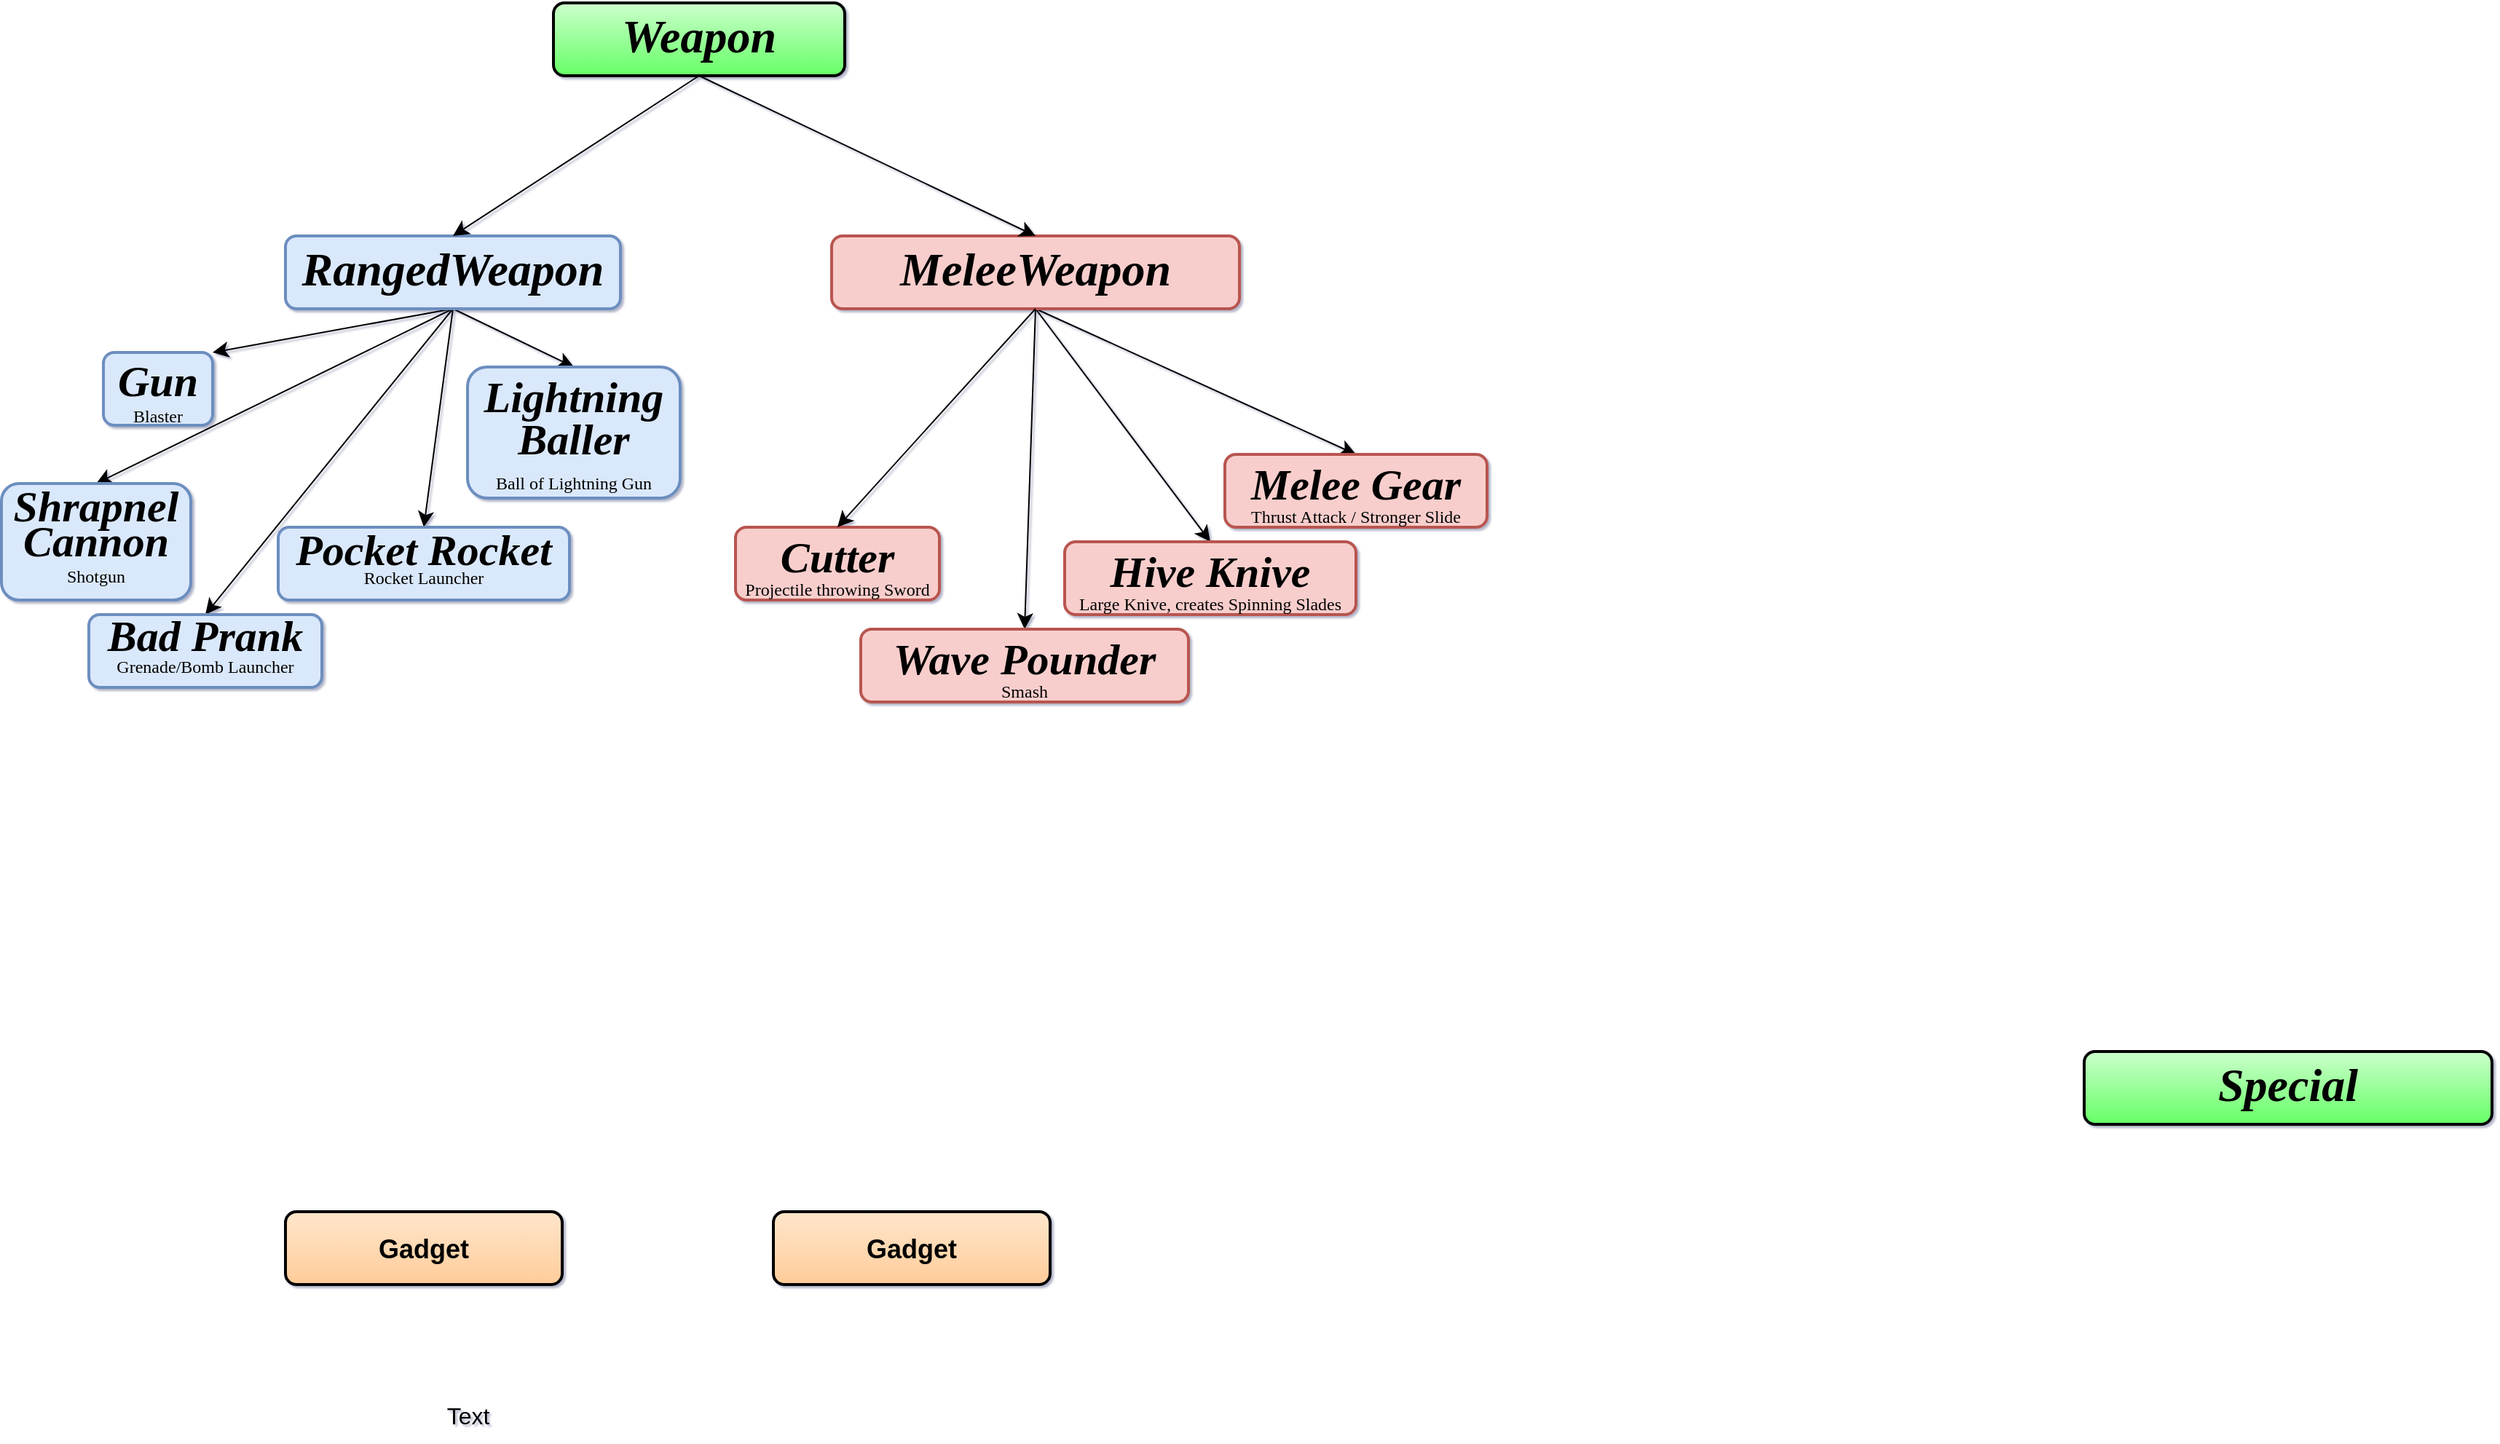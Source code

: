 <mxfile version="20.8.10" type="device" pages="6"><diagram name="Weapon System" id="s5kcOkmOvacQNM0t7v28"><mxGraphModel dx="2245" dy="878" grid="1" gridSize="10" guides="1" tooltips="1" connect="1" arrows="1" fold="1" page="1" pageScale="1" pageWidth="827" pageHeight="1169" background="#ffffff" math="1" shadow="1"><root><mxCell id="0"/><mxCell id="1" parent="0"/><mxCell id="4yTiig6XrEbcETNbcm8--1" value="&lt;h2 style=&quot;line-height: 100%;&quot;&gt;&lt;font face=&quot;Barlow&quot; style=&quot;font-size: 32px;&quot; data-font-src=&quot;https://fonts.googleapis.com/css?family=Barlow&quot;&gt;&lt;i style=&quot;&quot;&gt;Weapon&lt;/i&gt;&lt;/font&gt;&lt;/h2&gt;" style="rounded=1;whiteSpace=wrap;html=1;gradientColor=#66FF66;fillColor=#CCFFCC;strokeWidth=2;perimeterSpacing=0;shadow=0;" parent="1" vertex="1"><mxGeometry x="289" y="10" width="200" height="50" as="geometry"/></mxCell><mxCell id="yQUfNj7Z5gJMr8HS1szH-21" style="edgeStyle=none;curved=1;rounded=0;orthogonalLoop=1;jettySize=auto;html=1;exitX=0.5;exitY=1;exitDx=0;exitDy=0;entryX=0.5;entryY=0;entryDx=0;entryDy=0;fontSize=12;startSize=8;endSize=8;" parent="1" source="4yTiig6XrEbcETNbcm8--6" target="yQUfNj7Z5gJMr8HS1szH-18" edge="1"><mxGeometry relative="1" as="geometry"/></mxCell><mxCell id="yQUfNj7Z5gJMr8HS1szH-22" style="edgeStyle=none;curved=1;rounded=0;orthogonalLoop=1;jettySize=auto;html=1;exitX=0.5;exitY=1;exitDx=0;exitDy=0;entryX=0.5;entryY=0;entryDx=0;entryDy=0;fontSize=12;startSize=8;endSize=8;" parent="1" source="4yTiig6XrEbcETNbcm8--6" target="yQUfNj7Z5gJMr8HS1szH-19" edge="1"><mxGeometry relative="1" as="geometry"/></mxCell><mxCell id="yQUfNj7Z5gJMr8HS1szH-23" style="edgeStyle=none;curved=1;rounded=0;orthogonalLoop=1;jettySize=auto;html=1;exitX=0.5;exitY=1;exitDx=0;exitDy=0;entryX=0.5;entryY=0;entryDx=0;entryDy=0;fontSize=12;startSize=8;endSize=8;" parent="1" source="4yTiig6XrEbcETNbcm8--6" target="yQUfNj7Z5gJMr8HS1szH-17" edge="1"><mxGeometry relative="1" as="geometry"/></mxCell><mxCell id="4yTiig6XrEbcETNbcm8--6" value="&lt;h2 style=&quot;line-height: 100%;&quot;&gt;&lt;font face=&quot;Barlow&quot; style=&quot;font-size: 32px;&quot; data-font-src=&quot;https://fonts.googleapis.com/css?family=Barlow&quot;&gt;&lt;i style=&quot;&quot;&gt;MeleeWeapon&lt;/i&gt;&lt;/font&gt;&lt;/h2&gt;" style="rounded=1;whiteSpace=wrap;html=1;fillColor=#f8cecc;strokeWidth=2;perimeterSpacing=0;shadow=0;strokeColor=#b85450;" parent="1" vertex="1"><mxGeometry x="480" y="170" width="280" height="50" as="geometry"/></mxCell><mxCell id="4yTiig6XrEbcETNbcm8--11" value="&lt;h2 style=&quot;line-height: 100%;&quot;&gt;&lt;font face=&quot;Barlow&quot; style=&quot;font-size: 32px;&quot; data-font-src=&quot;https://fonts.googleapis.com/css?family=Barlow&quot;&gt;&lt;i style=&quot;&quot;&gt;Special&lt;/i&gt;&lt;/font&gt;&lt;/h2&gt;" style="rounded=1;whiteSpace=wrap;html=1;gradientColor=#66FF66;fillColor=#CCFFCC;strokeWidth=2;perimeterSpacing=0;shadow=0;" parent="1" vertex="1"><mxGeometry x="1340" y="730" width="280" height="50" as="geometry"/></mxCell><mxCell id="yQUfNj7Z5gJMr8HS1szH-10" style="edgeStyle=none;curved=1;rounded=0;orthogonalLoop=1;jettySize=auto;html=1;exitX=0.5;exitY=1;exitDx=0;exitDy=0;entryX=1;entryY=0;entryDx=0;entryDy=0;fontSize=12;startSize=8;endSize=8;" parent="1" source="yQUfNj7Z5gJMr8HS1szH-1" target="yQUfNj7Z5gJMr8HS1szH-5" edge="1"><mxGeometry relative="1" as="geometry"/></mxCell><mxCell id="yQUfNj7Z5gJMr8HS1szH-11" style="edgeStyle=none;curved=1;rounded=0;orthogonalLoop=1;jettySize=auto;html=1;exitX=0.5;exitY=1;exitDx=0;exitDy=0;entryX=0.5;entryY=0;entryDx=0;entryDy=0;fontSize=12;startSize=8;endSize=8;" parent="1" source="yQUfNj7Z5gJMr8HS1szH-1" target="yQUfNj7Z5gJMr8HS1szH-6" edge="1"><mxGeometry relative="1" as="geometry"/></mxCell><mxCell id="yQUfNj7Z5gJMr8HS1szH-12" style="edgeStyle=none;curved=1;rounded=0;orthogonalLoop=1;jettySize=auto;html=1;exitX=0.5;exitY=1;exitDx=0;exitDy=0;entryX=0.5;entryY=0;entryDx=0;entryDy=0;fontSize=12;startSize=8;endSize=8;" parent="1" source="yQUfNj7Z5gJMr8HS1szH-1" target="yQUfNj7Z5gJMr8HS1szH-7" edge="1"><mxGeometry relative="1" as="geometry"/></mxCell><mxCell id="yQUfNj7Z5gJMr8HS1szH-13" style="edgeStyle=none;curved=1;rounded=0;orthogonalLoop=1;jettySize=auto;html=1;exitX=0.5;exitY=1;exitDx=0;exitDy=0;entryX=0.5;entryY=0;entryDx=0;entryDy=0;fontSize=12;startSize=8;endSize=8;" parent="1" source="yQUfNj7Z5gJMr8HS1szH-1" target="yQUfNj7Z5gJMr8HS1szH-9" edge="1"><mxGeometry relative="1" as="geometry"/></mxCell><mxCell id="yQUfNj7Z5gJMr8HS1szH-14" style="edgeStyle=none;curved=1;rounded=0;orthogonalLoop=1;jettySize=auto;html=1;exitX=0.5;exitY=1;exitDx=0;exitDy=0;entryX=0.5;entryY=0;entryDx=0;entryDy=0;fontSize=12;startSize=8;endSize=8;" parent="1" source="yQUfNj7Z5gJMr8HS1szH-1" target="yQUfNj7Z5gJMr8HS1szH-8" edge="1"><mxGeometry relative="1" as="geometry"/></mxCell><mxCell id="yQUfNj7Z5gJMr8HS1szH-1" value="&lt;h2 style=&quot;line-height: 100%;&quot;&gt;&lt;font face=&quot;Barlow&quot; style=&quot;font-size: 32px;&quot; data-font-src=&quot;https://fonts.googleapis.com/css?family=Barlow&quot;&gt;&lt;i style=&quot;&quot;&gt;RangedWeapon&lt;/i&gt;&lt;/font&gt;&lt;/h2&gt;" style="rounded=1;whiteSpace=wrap;html=1;fillColor=#dae8fc;strokeWidth=2;perimeterSpacing=0;shadow=0;strokeColor=#6c8ebf;" parent="1" vertex="1"><mxGeometry x="105" y="170" width="230" height="50" as="geometry"/></mxCell><mxCell id="yQUfNj7Z5gJMr8HS1szH-2" value="" style="endArrow=classic;html=1;rounded=0;fontSize=12;startSize=8;endSize=8;curved=1;exitX=0.5;exitY=1;exitDx=0;exitDy=0;entryX=0.5;entryY=0;entryDx=0;entryDy=0;" parent="1" source="4yTiig6XrEbcETNbcm8--1" target="yQUfNj7Z5gJMr8HS1szH-1" edge="1"><mxGeometry width="50" height="50" relative="1" as="geometry"><mxPoint x="149" y="130" as="sourcePoint"/><mxPoint x="199" y="80" as="targetPoint"/></mxGeometry></mxCell><mxCell id="yQUfNj7Z5gJMr8HS1szH-3" value="" style="endArrow=classic;html=1;rounded=0;fontSize=12;startSize=8;endSize=8;curved=1;exitX=0.5;exitY=1;exitDx=0;exitDy=0;entryX=0.5;entryY=0;entryDx=0;entryDy=0;" parent="1" source="4yTiig6XrEbcETNbcm8--1" target="4yTiig6XrEbcETNbcm8--6" edge="1"><mxGeometry width="50" height="50" relative="1" as="geometry"><mxPoint x="349" y="70" as="sourcePoint"/><mxPoint x="184" y="200" as="targetPoint"/></mxGeometry></mxCell><mxCell id="yQUfNj7Z5gJMr8HS1szH-5" value="&lt;h2 style=&quot;line-height: 20%;&quot;&gt;&lt;font size=&quot;1&quot; face=&quot;Barlow&quot;&gt;&lt;i style=&quot;font-size: 30px;&quot;&gt;Gun&lt;/i&gt;&lt;/font&gt;&lt;/h2&gt;&lt;div style=&quot;line-height: 20%;&quot;&gt;&lt;font style=&quot;font-size: 12px;&quot; face=&quot;Barlow&quot;&gt;Blaster&lt;/font&gt;&lt;/div&gt;" style="rounded=1;whiteSpace=wrap;html=1;fillColor=#dae8fc;strokeWidth=2;perimeterSpacing=0;shadow=0;strokeColor=#6c8ebf;" parent="1" vertex="1"><mxGeometry x="-20" y="250" width="75" height="50" as="geometry"/></mxCell><mxCell id="yQUfNj7Z5gJMr8HS1szH-6" value="&lt;p style=&quot;line-height: 140%;&quot;&gt;&lt;font size=&quot;1&quot; face=&quot;Barlow&quot;&gt;&lt;i style=&quot;font-size: 30px;&quot;&gt;&lt;b&gt;Shrapnel Cannon&lt;br&gt;&lt;/b&gt;&lt;/i&gt;&lt;/font&gt;&lt;font style=&quot;font-size: 12px;&quot; face=&quot;Barlow&quot;&gt;Shotgun&lt;/font&gt;&lt;/p&gt;" style="rounded=1;whiteSpace=wrap;html=1;fillColor=#dae8fc;strokeWidth=2;perimeterSpacing=0;shadow=0;align=center;strokeColor=#6c8ebf;" parent="1" vertex="1"><mxGeometry x="-90" y="340" width="130" height="80" as="geometry"/></mxCell><mxCell id="yQUfNj7Z5gJMr8HS1szH-7" value="&lt;p style=&quot;line-height: 20%;&quot;&gt;&lt;font size=&quot;1&quot; face=&quot;Barlow&quot; style=&quot;&quot; data-font-src=&quot;https://fonts.googleapis.com/css?family=Barlow&quot;&gt;&lt;i style=&quot;font-size: 30px;&quot;&gt;&lt;b&gt;Bad Prank&lt;/b&gt;&lt;/i&gt;&lt;/font&gt;&lt;/p&gt;&lt;p style=&quot;line-height: 20%;&quot;&gt;&lt;font data-font-src=&quot;https://fonts.googleapis.com/css?family=Barlow&quot; face=&quot;Barlow&quot;&gt;Grenade/Bomb Launcher&lt;/font&gt;&lt;/p&gt;" style="rounded=1;whiteSpace=wrap;html=1;fillColor=#dae8fc;strokeWidth=2;perimeterSpacing=0;shadow=0;strokeColor=#6c8ebf;" parent="1" vertex="1"><mxGeometry x="-30" y="430" width="160" height="50" as="geometry"/></mxCell><mxCell id="yQUfNj7Z5gJMr8HS1szH-8" value="&lt;p style=&quot;line-height: 182%;&quot;&gt;&lt;font size=&quot;1&quot; face=&quot;Barlow&quot; style=&quot;&quot; data-font-src=&quot;https://fonts.googleapis.com/css?family=Barlow&quot;&gt;&lt;i style=&quot;font-size: 30px;&quot;&gt;&lt;b&gt;Lightning Baller&lt;/b&gt;&lt;/i&gt;&lt;/font&gt;&lt;/p&gt;&lt;p style=&quot;line-height: 0%;&quot;&gt;&lt;font size=&quot;1&quot; face=&quot;Barlow&quot; style=&quot;&quot; data-font-src=&quot;https://fonts.googleapis.com/css?family=Barlow&quot;&gt;&lt;span style=&quot;font-size: 12px;&quot;&gt;Ball of Lightning Gun&lt;/span&gt;&lt;/font&gt;&lt;/p&gt;" style="rounded=1;whiteSpace=wrap;html=1;fillColor=#dae8fc;strokeWidth=2;perimeterSpacing=0;shadow=0;strokeColor=#6c8ebf;" parent="1" vertex="1"><mxGeometry x="230" y="260" width="146" height="90" as="geometry"/></mxCell><mxCell id="yQUfNj7Z5gJMr8HS1szH-9" value="&lt;p style=&quot;line-height: 0%;&quot;&gt;&lt;font size=&quot;1&quot; face=&quot;Barlow&quot; style=&quot;&quot; data-font-src=&quot;https://fonts.googleapis.com/css?family=Barlow&quot;&gt;&lt;i style=&quot;font-size: 30px;&quot;&gt;&lt;b&gt;Pocket Rocket&lt;/b&gt;&lt;/i&gt;&lt;/font&gt;&lt;/p&gt;&lt;p style=&quot;line-height: 0%;&quot;&gt;&lt;font size=&quot;1&quot; face=&quot;Barlow&quot; style=&quot;&quot; data-font-src=&quot;https://fonts.googleapis.com/css?family=Barlow&quot;&gt;&lt;span style=&quot;font-size: 12px;&quot;&gt;Rocket Launcher&lt;/span&gt;&lt;/font&gt;&lt;/p&gt;" style="rounded=1;whiteSpace=wrap;html=1;fillColor=#dae8fc;strokeWidth=2;perimeterSpacing=0;shadow=0;strokeColor=#6c8ebf;" parent="1" vertex="1"><mxGeometry x="100" y="370" width="200" height="50" as="geometry"/></mxCell><mxCell id="yQUfNj7Z5gJMr8HS1szH-15" value="&lt;h2 style=&quot;line-height: 20%;&quot;&gt;&lt;font face=&quot;Barlow&quot;&gt;&lt;span style=&quot;font-size: 30px;&quot;&gt;&lt;i&gt;Cutter&lt;/i&gt;&lt;/span&gt;&lt;/font&gt;&lt;/h2&gt;&lt;div style=&quot;line-height: 20%;&quot;&gt;&lt;font style=&quot;font-size: 12px;&quot; face=&quot;Barlow&quot;&gt;Projectile throwing Sword&lt;/font&gt;&lt;/div&gt;" style="rounded=1;whiteSpace=wrap;html=1;fillColor=#f8cecc;strokeWidth=2;perimeterSpacing=0;shadow=0;strokeColor=#b85450;" parent="1" vertex="1"><mxGeometry x="414" y="370" width="140" height="50" as="geometry"/></mxCell><mxCell id="yQUfNj7Z5gJMr8HS1szH-17" value="&lt;h2 style=&quot;line-height: 20%;&quot;&gt;&lt;font face=&quot;Barlow&quot;&gt;&lt;span style=&quot;font-size: 30px;&quot;&gt;&lt;i&gt;Melee Gear&lt;/i&gt;&lt;/span&gt;&lt;/font&gt;&lt;/h2&gt;&lt;div style=&quot;line-height: 20%;&quot;&gt;&lt;font style=&quot;font-size: 12px;&quot; face=&quot;Barlow&quot;&gt;Thrust Attack / Stronger Slide&lt;/font&gt;&lt;/div&gt;" style="rounded=1;whiteSpace=wrap;html=1;fillColor=#f8cecc;strokeWidth=2;perimeterSpacing=0;shadow=0;strokeColor=#b85450;" parent="1" vertex="1"><mxGeometry x="750" y="320" width="180" height="50" as="geometry"/></mxCell><mxCell id="yQUfNj7Z5gJMr8HS1szH-18" value="&lt;h2 style=&quot;line-height: 20%;&quot;&gt;&lt;font face=&quot;Barlow&quot;&gt;&lt;span style=&quot;font-size: 30px;&quot;&gt;&lt;i&gt;Wave Pounder&lt;/i&gt;&lt;/span&gt;&lt;/font&gt;&lt;/h2&gt;&lt;div style=&quot;line-height: 20%;&quot;&gt;&lt;font style=&quot;font-size: 12px;&quot; face=&quot;Barlow&quot;&gt;Smash&lt;/font&gt;&lt;/div&gt;" style="rounded=1;whiteSpace=wrap;html=1;fillColor=#f8cecc;strokeWidth=2;perimeterSpacing=0;shadow=0;strokeColor=#b85450;" parent="1" vertex="1"><mxGeometry x="500" y="440" width="225" height="50" as="geometry"/></mxCell><mxCell id="yQUfNj7Z5gJMr8HS1szH-19" value="&lt;h2 style=&quot;line-height: 20%;&quot;&gt;&lt;font face=&quot;Barlow&quot;&gt;&lt;span style=&quot;font-size: 30px;&quot;&gt;&lt;i&gt;Hive Knive&lt;/i&gt;&lt;/span&gt;&lt;/font&gt;&lt;/h2&gt;&lt;div style=&quot;line-height: 20%;&quot;&gt;&lt;font style=&quot;font-size: 12px;&quot; face=&quot;Barlow&quot;&gt;Large Knive, creates Spinning Slades&lt;/font&gt;&lt;/div&gt;" style="rounded=1;whiteSpace=wrap;html=1;fillColor=#f8cecc;strokeWidth=2;perimeterSpacing=0;shadow=0;strokeColor=#b85450;" parent="1" vertex="1"><mxGeometry x="640" y="380" width="200" height="50" as="geometry"/></mxCell><mxCell id="yQUfNj7Z5gJMr8HS1szH-20" style="edgeStyle=none;curved=1;rounded=0;orthogonalLoop=1;jettySize=auto;html=1;exitX=0.5;exitY=1;exitDx=0;exitDy=0;fontSize=12;startSize=8;endSize=8;entryX=0.5;entryY=0;entryDx=0;entryDy=0;" parent="1" source="4yTiig6XrEbcETNbcm8--6" target="yQUfNj7Z5gJMr8HS1szH-15" edge="1"><mxGeometry relative="1" as="geometry"><mxPoint x="570" y="330" as="targetPoint"/></mxGeometry></mxCell><mxCell id="u124_lN2ypRFpKuBrNC5-1" value="&lt;h2 style=&quot;line-height: 100%;&quot;&gt;&lt;font style=&quot;font-size: 18px;&quot; data-font-src=&quot;https://fonts.googleapis.com/css?family=Barlow&quot;&gt;Gadget&lt;/font&gt;&lt;/h2&gt;" style="rounded=1;whiteSpace=wrap;html=1;gradientColor=#FFCC99;fillColor=#FFE6CC;strokeWidth=2;perimeterSpacing=0;shadow=0;" vertex="1" parent="1"><mxGeometry x="105" y="840" width="190" height="50" as="geometry"/></mxCell><mxCell id="u124_lN2ypRFpKuBrNC5-2" value="&lt;h2 style=&quot;line-height: 100%;&quot;&gt;&lt;font style=&quot;font-size: 18px;&quot; data-font-src=&quot;https://fonts.googleapis.com/css?family=Barlow&quot;&gt;Gadget&lt;/font&gt;&lt;/h2&gt;" style="rounded=1;whiteSpace=wrap;html=1;gradientColor=#FFCC99;fillColor=#FFE6CC;strokeWidth=2;perimeterSpacing=0;shadow=0;" vertex="1" parent="1"><mxGeometry x="440" y="840" width="190" height="50" as="geometry"/></mxCell><mxCell id="u124_lN2ypRFpKuBrNC5-3" value="Text" style="text;html=1;align=center;verticalAlign=middle;resizable=0;points=[];autosize=1;strokeColor=none;fillColor=none;fontSize=16;" vertex="1" parent="1"><mxGeometry x="205" y="965" width="50" height="30" as="geometry"/></mxCell></root></mxGraphModel></diagram><diagram id="IMJNniGoVFpzy2KhtZv8" name="Player Composition"><mxGraphModel dx="2245" dy="878" grid="1" gridSize="10" guides="1" tooltips="1" connect="1" arrows="1" fold="1" page="1" pageScale="1" pageWidth="827" pageHeight="1169" math="0" shadow="0"><root><mxCell id="0"/><mxCell id="1" parent="0"/><mxCell id="JCNw2kTQ1HIf3i3o_ohZ-2" value="&lt;b style=&quot;border-color: var(--border-color); font-family: Barlow;&quot;&gt;&lt;i style=&quot;border-color: var(--border-color);&quot;&gt;Player&lt;br&gt;Extends: CharacterBody3D&lt;br&gt;&lt;/i&gt;&lt;/b&gt;" style="shape=umlActor;verticalLabelPosition=bottom;verticalAlign=top;html=1;outlineConnect=0;" parent="1" vertex="1"><mxGeometry x="350" y="95" width="100" height="200" as="geometry"/></mxCell><mxCell id="JCNw2kTQ1HIf3i3o_ohZ-22" style="rounded=0;orthogonalLoop=1;jettySize=auto;html=1;exitX=0;exitY=0.5;exitDx=0;exitDy=0;" parent="1" source="JCNw2kTQ1HIf3i3o_ohZ-6" target="JCNw2kTQ1HIf3i3o_ohZ-2" edge="1"><mxGeometry relative="1" as="geometry"/></mxCell><mxCell id="JCNw2kTQ1HIf3i3o_ohZ-6" value="&lt;h2 style=&quot;line-height: 0%;&quot;&gt;&lt;font size=&quot;1&quot; face=&quot;Barlow&quot; style=&quot;&quot; data-font-src=&quot;https://fonts.googleapis.com/css?family=Barlow&quot;&gt;&lt;i style=&quot;font-size: 30px;&quot;&gt;Inventory&lt;/i&gt;&lt;/font&gt;&lt;/h2&gt;&lt;div style=&quot;line-height: 0%;&quot;&gt;&lt;font face=&quot;Barlow&quot;&gt;&lt;b&gt;&lt;i&gt;Node3D&lt;/i&gt;&lt;/b&gt;&lt;/font&gt;&lt;/div&gt;" style="rounded=1;whiteSpace=wrap;html=1;strokeWidth=2;perimeterSpacing=0;shadow=0;fillColor=#f8cecc;strokeColor=#b85450;" parent="1" vertex="1"><mxGeometry x="500" y="170" width="280" height="50" as="geometry"/></mxCell><mxCell id="JCNw2kTQ1HIf3i3o_ohZ-18" style="rounded=0;orthogonalLoop=1;jettySize=auto;html=1;exitX=1;exitY=0.5;exitDx=0;exitDy=0;" parent="1" source="JCNw2kTQ1HIf3i3o_ohZ-8" target="JCNw2kTQ1HIf3i3o_ohZ-2" edge="1"><mxGeometry relative="1" as="geometry"><mxPoint x="370" y="130" as="targetPoint"/></mxGeometry></mxCell><mxCell id="JCNw2kTQ1HIf3i3o_ohZ-8" value="&lt;h2 style=&quot;line-height: 0%;&quot;&gt;&lt;font size=&quot;1&quot; face=&quot;Barlow&quot; style=&quot;&quot; data-font-src=&quot;https://fonts.googleapis.com/css?family=Barlow&quot;&gt;&lt;i style=&quot;font-size: 30px;&quot;&gt;State Machine&lt;/i&gt;&lt;/font&gt;&lt;/h2&gt;&lt;div style=&quot;line-height: 0%;&quot;&gt;&lt;font face=&quot;Barlow&quot; style=&quot;font-size: 12px;&quot; data-font-src=&quot;https://fonts.googleapis.com/css?family=Barlow&quot;&gt;&lt;b style=&quot;&quot;&gt;&lt;i&gt;Rigidbody3D&lt;/i&gt;&lt;/b&gt;&lt;/font&gt;&lt;/div&gt;" style="rounded=1;whiteSpace=wrap;html=1;strokeWidth=2;perimeterSpacing=0;shadow=0;fillColor=#f5f5f5;strokeColor=#666666;fontColor=#333333;" parent="1" vertex="1"><mxGeometry x="20" y="100" width="280" height="50" as="geometry"/></mxCell><mxCell id="JCNw2kTQ1HIf3i3o_ohZ-26" style="rounded=0;orthogonalLoop=1;jettySize=auto;html=1;exitX=0;exitY=0.5;exitDx=0;exitDy=0;entryX=1;entryY=0.5;entryDx=0;entryDy=0;" parent="1" source="JCNw2kTQ1HIf3i3o_ohZ-9" target="JCNw2kTQ1HIf3i3o_ohZ-6" edge="1"><mxGeometry relative="1" as="geometry"/></mxCell><mxCell id="JCNw2kTQ1HIf3i3o_ohZ-9" value="&lt;h2 style=&quot;line-height: 0%;&quot;&gt;&lt;font size=&quot;1&quot; face=&quot;Barlow&quot; style=&quot;&quot; data-font-src=&quot;https://fonts.googleapis.com/css?family=Barlow&quot;&gt;&lt;i style=&quot;font-size: 30px;&quot;&gt;Weapons&lt;/i&gt;&lt;/font&gt;&lt;/h2&gt;" style="rounded=1;whiteSpace=wrap;html=1;strokeWidth=2;perimeterSpacing=0;shadow=0;align=center;" parent="1" vertex="1"><mxGeometry x="827" y="135" width="280" height="50" as="geometry"/></mxCell><mxCell id="JCNw2kTQ1HIf3i3o_ohZ-27" style="rounded=0;orthogonalLoop=1;jettySize=auto;html=1;exitX=0;exitY=0.5;exitDx=0;exitDy=0;entryX=1;entryY=0.5;entryDx=0;entryDy=0;" parent="1" source="JCNw2kTQ1HIf3i3o_ohZ-10" target="JCNw2kTQ1HIf3i3o_ohZ-6" edge="1"><mxGeometry relative="1" as="geometry"/></mxCell><mxCell id="JCNw2kTQ1HIf3i3o_ohZ-10" value="&lt;h2 style=&quot;line-height: 0%;&quot;&gt;&lt;font size=&quot;1&quot; face=&quot;Barlow&quot; style=&quot;&quot; data-font-src=&quot;https://fonts.googleapis.com/css?family=Barlow&quot;&gt;&lt;i style=&quot;font-size: 30px;&quot;&gt;Gadgets&lt;/i&gt;&lt;/font&gt;&lt;/h2&gt;" style="rounded=1;whiteSpace=wrap;html=1;strokeWidth=2;perimeterSpacing=0;shadow=0;align=center;" parent="1" vertex="1"><mxGeometry x="827" y="205" width="280" height="50" as="geometry"/></mxCell><mxCell id="JCNw2kTQ1HIf3i3o_ohZ-19" style="rounded=0;orthogonalLoop=1;jettySize=auto;html=1;exitX=1;exitY=0.5;exitDx=0;exitDy=0;" parent="1" source="JCNw2kTQ1HIf3i3o_ohZ-11" target="JCNw2kTQ1HIf3i3o_ohZ-2" edge="1"><mxGeometry relative="1" as="geometry"/></mxCell><mxCell id="JCNw2kTQ1HIf3i3o_ohZ-11" value="&lt;h2 style=&quot;line-height: 0%;&quot;&gt;&lt;font face=&quot;Barlow&quot;&gt;&lt;span style=&quot;font-size: 30px;&quot;&gt;&lt;i&gt;Camera Controller&lt;/i&gt;&lt;/span&gt;&lt;/font&gt;&lt;/h2&gt;&lt;div style=&quot;line-height: 0%;&quot;&gt;&lt;font face=&quot;Barlow&quot;&gt;&lt;b&gt;&lt;i&gt;Extends: Node3D&lt;/i&gt;&lt;/b&gt;&lt;/font&gt;&lt;/div&gt;" style="rounded=1;whiteSpace=wrap;html=1;strokeWidth=2;perimeterSpacing=0;shadow=0;fillColor=#f8cecc;strokeColor=#b85450;" parent="1" vertex="1"><mxGeometry x="20" y="170" width="280" height="50" as="geometry"/></mxCell><mxCell id="JCNw2kTQ1HIf3i3o_ohZ-25" style="rounded=0;orthogonalLoop=1;jettySize=auto;html=1;exitX=1;exitY=0.5;exitDx=0;exitDy=0;entryX=0;entryY=0.5;entryDx=0;entryDy=0;" parent="1" source="JCNw2kTQ1HIf3i3o_ohZ-12" target="JCNw2kTQ1HIf3i3o_ohZ-11" edge="1"><mxGeometry relative="1" as="geometry"/></mxCell><mxCell id="JCNw2kTQ1HIf3i3o_ohZ-12" value="&lt;h2 style=&quot;line-height: 0%;&quot;&gt;&lt;font size=&quot;1&quot; face=&quot;Barlow&quot; style=&quot;&quot; data-font-src=&quot;https://fonts.googleapis.com/css?family=Barlow&quot;&gt;&lt;i style=&quot;font-size: 30px;&quot;&gt;Pivot Points&lt;/i&gt;&lt;/font&gt;&lt;/h2&gt;" style="rounded=1;whiteSpace=wrap;html=1;strokeWidth=2;perimeterSpacing=0;shadow=0;align=center;" parent="1" vertex="1"><mxGeometry x="-340" y="110" width="280" height="50" as="geometry"/></mxCell><mxCell id="JCNw2kTQ1HIf3i3o_ohZ-24" style="rounded=0;orthogonalLoop=1;jettySize=auto;html=1;exitX=1;exitY=0.5;exitDx=0;exitDy=0;entryX=0;entryY=0.5;entryDx=0;entryDy=0;" parent="1" source="JCNw2kTQ1HIf3i3o_ohZ-14" target="JCNw2kTQ1HIf3i3o_ohZ-11" edge="1"><mxGeometry relative="1" as="geometry"/></mxCell><mxCell id="JCNw2kTQ1HIf3i3o_ohZ-14" value="&lt;h2 style=&quot;line-height: 0%;&quot;&gt;&lt;font size=&quot;1&quot; face=&quot;Barlow&quot; style=&quot;&quot; data-font-src=&quot;https://fonts.googleapis.com/css?family=Barlow&quot;&gt;&lt;i style=&quot;font-size: 30px;&quot;&gt;Player Camera&lt;/i&gt;&lt;/font&gt;&lt;/h2&gt;" style="rounded=1;whiteSpace=wrap;html=1;strokeWidth=2;perimeterSpacing=0;shadow=0;align=center;" parent="1" vertex="1"><mxGeometry x="-340" y="170" width="280" height="50" as="geometry"/></mxCell><mxCell id="JCNw2kTQ1HIf3i3o_ohZ-23" style="rounded=0;orthogonalLoop=1;jettySize=auto;html=1;exitX=1;exitY=0.5;exitDx=0;exitDy=0;entryX=0;entryY=0.5;entryDx=0;entryDy=0;" parent="1" source="JCNw2kTQ1HIf3i3o_ohZ-15" target="JCNw2kTQ1HIf3i3o_ohZ-11" edge="1"><mxGeometry relative="1" as="geometry"/></mxCell><mxCell id="JCNw2kTQ1HIf3i3o_ohZ-15" value="&lt;h2 style=&quot;line-height: 0%;&quot;&gt;&lt;font size=&quot;1&quot; face=&quot;Barlow&quot; style=&quot;&quot; data-font-src=&quot;https://fonts.googleapis.com/css?family=Barlow&quot;&gt;&lt;i style=&quot;font-size: 30px;&quot;&gt;Spring Arm&lt;/i&gt;&lt;/font&gt;&lt;/h2&gt;" style="rounded=1;whiteSpace=wrap;html=1;strokeWidth=2;perimeterSpacing=0;shadow=0;align=center;" parent="1" vertex="1"><mxGeometry x="-340" y="230" width="280" height="50" as="geometry"/></mxCell><mxCell id="F12n2EFeijY5wu6OqVUX-1" value="&lt;h2 style=&quot;line-height: 0%;&quot;&gt;&lt;font size=&quot;1&quot; face=&quot;Barlow&quot; style=&quot;&quot; data-font-src=&quot;https://fonts.googleapis.com/css?family=Barlow&quot;&gt;&lt;i style=&quot;font-size: 30px;&quot;&gt;State Machine react&lt;/i&gt;&lt;/font&gt;&lt;/h2&gt;" style="rounded=1;whiteSpace=wrap;html=1;strokeWidth=2;perimeterSpacing=0;shadow=0;fillColor=#f5f5f5;strokeColor=#666666;fontColor=#333333;" parent="1" vertex="1"><mxGeometry x="50" y="710" width="280" height="50" as="geometry"/></mxCell><mxCell id="F12n2EFeijY5wu6OqVUX-7" style="rounded=0;orthogonalLoop=1;jettySize=auto;html=1;exitX=0.5;exitY=1;exitDx=0;exitDy=0;" parent="1" source="F12n2EFeijY5wu6OqVUX-3" edge="1"><mxGeometry relative="1" as="geometry"><mxPoint x="540" y="560" as="targetPoint"/></mxGeometry></mxCell><mxCell id="F12n2EFeijY5wu6OqVUX-8" value="&lt;span style=&quot;font-size: 16px;&quot;&gt;No&lt;/span&gt;" style="edgeLabel;html=1;align=center;verticalAlign=middle;resizable=0;points=[];" parent="F12n2EFeijY5wu6OqVUX-7" vertex="1" connectable="0"><mxGeometry x="0.042" y="8" relative="1" as="geometry"><mxPoint as="offset"/></mxGeometry></mxCell><mxCell id="F12n2EFeijY5wu6OqVUX-3" value="&lt;h2 style=&quot;line-height: 0%;&quot;&gt;&lt;font size=&quot;1&quot; face=&quot;Barlow&quot; style=&quot;&quot; data-font-src=&quot;https://fonts.googleapis.com/css?family=Barlow&quot;&gt;&lt;i style=&quot;font-size: 30px;&quot;&gt;Player has Gadget?&lt;/i&gt;&lt;/font&gt;&lt;/h2&gt;" style="rounded=1;whiteSpace=wrap;html=1;strokeWidth=2;perimeterSpacing=0;shadow=0;align=center;" parent="1" vertex="1"><mxGeometry x="269" y="410" width="280" height="50" as="geometry"/></mxCell><mxCell id="F12n2EFeijY5wu6OqVUX-4" value="&lt;h2 style=&quot;line-height: 0%;&quot;&gt;&lt;font size=&quot;1&quot; face=&quot;Barlow&quot; style=&quot;&quot; data-font-src=&quot;https://fonts.googleapis.com/css?family=Barlow&quot;&gt;&lt;i style=&quot;font-size: 30px;&quot;&gt;Gadget state changed?&lt;/i&gt;&lt;/font&gt;&lt;/h2&gt;" style="rounded=1;whiteSpace=wrap;html=1;strokeWidth=2;perimeterSpacing=0;shadow=0;align=center;" parent="1" vertex="1"><mxGeometry x="150" y="559.5" width="290" height="50" as="geometry"/></mxCell><mxCell id="F12n2EFeijY5wu6OqVUX-9" style="rounded=0;orthogonalLoop=1;jettySize=auto;html=1;entryX=0.5;entryY=0;entryDx=0;entryDy=0;exitX=0.5;exitY=1;exitDx=0;exitDy=0;" parent="1" source="F12n2EFeijY5wu6OqVUX-3" target="F12n2EFeijY5wu6OqVUX-4" edge="1"><mxGeometry relative="1" as="geometry"><mxPoint x="550" y="580" as="targetPoint"/><mxPoint x="280" y="480" as="sourcePoint"/></mxGeometry></mxCell><mxCell id="F12n2EFeijY5wu6OqVUX-10" value="&lt;span style=&quot;font-size: 16px;&quot;&gt;Yes&lt;/span&gt;" style="edgeLabel;html=1;align=center;verticalAlign=middle;resizable=0;points=[];" parent="F12n2EFeijY5wu6OqVUX-9" vertex="1" connectable="0"><mxGeometry x="0.042" y="8" relative="1" as="geometry"><mxPoint as="offset"/></mxGeometry></mxCell><mxCell id="F12n2EFeijY5wu6OqVUX-11" style="rounded=0;orthogonalLoop=1;jettySize=auto;html=1;entryX=0.5;entryY=0;entryDx=0;entryDy=0;exitX=0.5;exitY=1;exitDx=0;exitDy=0;" parent="1" source="F12n2EFeijY5wu6OqVUX-4" target="F12n2EFeijY5wu6OqVUX-1" edge="1"><mxGeometry relative="1" as="geometry"><mxPoint x="265" y="570" as="targetPoint"/><mxPoint x="419" y="470" as="sourcePoint"/></mxGeometry></mxCell><mxCell id="F12n2EFeijY5wu6OqVUX-12" value="&lt;span style=&quot;font-size: 16px;&quot;&gt;Yes&lt;/span&gt;" style="edgeLabel;html=1;align=center;verticalAlign=middle;resizable=0;points=[];" parent="F12n2EFeijY5wu6OqVUX-11" vertex="1" connectable="0"><mxGeometry x="0.042" y="8" relative="1" as="geometry"><mxPoint as="offset"/></mxGeometry></mxCell><mxCell id="F12n2EFeijY5wu6OqVUX-14" style="rounded=0;orthogonalLoop=1;jettySize=auto;html=1;exitX=0.5;exitY=1;exitDx=0;exitDy=0;" parent="1" source="F12n2EFeijY5wu6OqVUX-4" edge="1"><mxGeometry relative="1" as="geometry"><mxPoint x="410" y="720" as="targetPoint"/><mxPoint x="419" y="470" as="sourcePoint"/></mxGeometry></mxCell><mxCell id="F12n2EFeijY5wu6OqVUX-15" value="&lt;span style=&quot;font-size: 16px;&quot;&gt;No&lt;/span&gt;" style="edgeLabel;html=1;align=center;verticalAlign=middle;resizable=0;points=[];" parent="F12n2EFeijY5wu6OqVUX-14" vertex="1" connectable="0"><mxGeometry x="0.042" y="8" relative="1" as="geometry"><mxPoint as="offset"/></mxGeometry></mxCell><mxCell id="F12n2EFeijY5wu6OqVUX-17" style="edgeStyle=orthogonalEdgeStyle;rounded=0;orthogonalLoop=1;jettySize=auto;html=1;exitX=1;exitY=0.5;exitDx=0;exitDy=0;" parent="1" source="F12n2EFeijY5wu6OqVUX-16" edge="1"><mxGeometry relative="1" as="geometry"><mxPoint x="410" y="965.714" as="targetPoint"/></mxGeometry></mxCell><mxCell id="F12n2EFeijY5wu6OqVUX-16" value="&lt;h2 style=&quot;line-height: 0%;&quot;&gt;&lt;font size=&quot;1&quot; face=&quot;Barlow&quot; style=&quot;&quot; data-font-src=&quot;https://fonts.googleapis.com/css?family=Barlow&quot;&gt;&lt;i style=&quot;font-size: 30px;&quot;&gt;State Machine&lt;/i&gt;&lt;/font&gt;&lt;/h2&gt;" style="rounded=1;whiteSpace=wrap;html=1;strokeWidth=2;perimeterSpacing=0;shadow=0;fillColor=#f5f5f5;strokeColor=#666666;fontColor=#333333;" parent="1" vertex="1"><mxGeometry x="50" y="940" width="280" height="50" as="geometry"/></mxCell></root></mxGraphModel></diagram><diagram id="k4yI4i9Bfc1UnF42SXYd" name="Level Flowcharts"><mxGraphModel dx="2218" dy="1278" grid="1" gridSize="10" guides="1" tooltips="1" connect="1" arrows="1" fold="1" page="0" pageScale="1" pageWidth="827" pageHeight="1169" math="0" shadow="0"><root><mxCell id="0"/><mxCell id="1" parent="0"/><mxCell id="fGkx-PqtDvmiWXZGH0SN-1" style="edgeStyle=none;curved=1;rounded=0;orthogonalLoop=1;jettySize=auto;html=1;exitX=1;exitY=0.5;exitDx=0;exitDy=0;fontSize=12;startSize=8;endSize=8;entryX=0;entryY=0.5;entryDx=0;entryDy=0;" parent="1" source="iQWGpPf2uvwSu2t6FEYq-1" target="fGkx-PqtDvmiWXZGH0SN-2" edge="1"><mxGeometry relative="1" as="geometry"><mxPoint x="-190" y="25" as="targetPoint"/></mxGeometry></mxCell><mxCell id="iQWGpPf2uvwSu2t6FEYq-1" value="&lt;h2 style=&quot;line-height: 100%;&quot;&gt;&lt;font style=&quot;font-size: 18px;&quot; data-font-src=&quot;https://fonts.googleapis.com/css?family=Barlow&quot;&gt;Start&lt;/font&gt;&lt;/h2&gt;" style="rounded=1;whiteSpace=wrap;html=1;gradientColor=#FFCC99;fillColor=#FFE6CC;strokeWidth=2;perimeterSpacing=0;shadow=0;" parent="1" vertex="1"><mxGeometry x="-440" width="190" height="50" as="geometry"/></mxCell><mxCell id="fGkx-PqtDvmiWXZGH0SN-4" style="edgeStyle=none;curved=1;rounded=0;orthogonalLoop=1;jettySize=auto;html=1;exitX=1;exitY=0.5;exitDx=0;exitDy=0;entryX=0;entryY=0.5;entryDx=0;entryDy=0;fontSize=12;startSize=8;endSize=8;" parent="1" source="fGkx-PqtDvmiWXZGH0SN-2" target="fGkx-PqtDvmiWXZGH0SN-3" edge="1"><mxGeometry relative="1" as="geometry"/></mxCell><mxCell id="fGkx-PqtDvmiWXZGH0SN-2" value="&lt;h2 style=&quot;line-height: 30%;&quot;&gt;Old Trail&amp;nbsp;&lt;/h2&gt;&lt;h2 style=&quot;line-height: 30%;&quot;&gt;Section 1&lt;/h2&gt;" style="rounded=1;whiteSpace=wrap;html=1;gradientColor=#FFCC99;fillColor=#FFE6CC;strokeWidth=2;perimeterSpacing=0;shadow=0;" parent="1" vertex="1"><mxGeometry x="-220" width="190" height="50" as="geometry"/></mxCell><mxCell id="fGkx-PqtDvmiWXZGH0SN-6" style="edgeStyle=none;curved=1;rounded=0;orthogonalLoop=1;jettySize=auto;html=1;exitX=0.25;exitY=0;exitDx=0;exitDy=0;entryX=0.25;entryY=1;entryDx=0;entryDy=0;fontSize=12;startSize=8;endSize=8;" parent="1" source="fGkx-PqtDvmiWXZGH0SN-3" target="fGkx-PqtDvmiWXZGH0SN-5" edge="1"><mxGeometry relative="1" as="geometry"/></mxCell><mxCell id="fGkx-PqtDvmiWXZGH0SN-8" style="edgeStyle=none;curved=1;rounded=0;orthogonalLoop=1;jettySize=auto;html=1;exitX=1;exitY=0.5;exitDx=0;exitDy=0;fontSize=12;startSize=8;endSize=8;entryX=0;entryY=0.5;entryDx=0;entryDy=0;" parent="1" source="fGkx-PqtDvmiWXZGH0SN-3" target="fGkx-PqtDvmiWXZGH0SN-9" edge="1"><mxGeometry relative="1" as="geometry"><mxPoint x="260" y="25" as="targetPoint"/></mxGeometry></mxCell><mxCell id="fGkx-PqtDvmiWXZGH0SN-3" value="&lt;h2 style=&quot;line-height: 0%;&quot;&gt;Clearing&lt;/h2&gt;" style="rounded=1;whiteSpace=wrap;html=1;gradientColor=#FFCC99;fillColor=#FFE6CC;strokeWidth=2;perimeterSpacing=0;shadow=0;" parent="1" vertex="1"><mxGeometry width="190" height="50" as="geometry"/></mxCell><mxCell id="fGkx-PqtDvmiWXZGH0SN-7" style="edgeStyle=none;curved=1;rounded=0;orthogonalLoop=1;jettySize=auto;html=1;exitX=0.75;exitY=1;exitDx=0;exitDy=0;entryX=0.75;entryY=0;entryDx=0;entryDy=0;fontSize=12;startSize=8;endSize=8;" parent="1" source="fGkx-PqtDvmiWXZGH0SN-5" target="fGkx-PqtDvmiWXZGH0SN-3" edge="1"><mxGeometry relative="1" as="geometry"/></mxCell><mxCell id="fGkx-PqtDvmiWXZGH0SN-5" value="&lt;h2 style=&quot;line-height: 0%;&quot;&gt;Forest Temple&lt;/h2&gt;" style="rounded=1;whiteSpace=wrap;html=1;gradientColor=#FFCC99;fillColor=#FFE6CC;strokeWidth=2;perimeterSpacing=0;shadow=0;" parent="1" vertex="1"><mxGeometry y="-140" width="190" height="50" as="geometry"/></mxCell><mxCell id="fGkx-PqtDvmiWXZGH0SN-12" style="edgeStyle=none;curved=1;rounded=0;orthogonalLoop=1;jettySize=auto;html=1;exitX=0.25;exitY=1;exitDx=0;exitDy=0;entryX=0.25;entryY=0;entryDx=0;entryDy=0;fontSize=12;startSize=8;endSize=8;" parent="1" source="fGkx-PqtDvmiWXZGH0SN-9" target="fGkx-PqtDvmiWXZGH0SN-11" edge="1"><mxGeometry relative="1" as="geometry"/></mxCell><mxCell id="fGkx-PqtDvmiWXZGH0SN-15" style="edgeStyle=none;curved=1;rounded=0;orthogonalLoop=1;jettySize=auto;html=1;exitX=1;exitY=0.5;exitDx=0;exitDy=0;entryX=0;entryY=0.5;entryDx=0;entryDy=0;fontSize=12;startSize=8;endSize=8;" parent="1" source="fGkx-PqtDvmiWXZGH0SN-9" target="fGkx-PqtDvmiWXZGH0SN-13" edge="1"><mxGeometry relative="1" as="geometry"/></mxCell><mxCell id="fGkx-PqtDvmiWXZGH0SN-9" value="&lt;h2 style=&quot;line-height: 0%;&quot;&gt;Big Tree&lt;/h2&gt;&lt;div&gt;Treetop Zone Start&lt;/div&gt;" style="rounded=1;whiteSpace=wrap;html=1;gradientColor=#FFCC99;fillColor=#FFE6CC;strokeWidth=2;perimeterSpacing=0;shadow=0;" parent="1" vertex="1"><mxGeometry x="220" width="190" height="50" as="geometry"/></mxCell><mxCell id="fGkx-PqtDvmiWXZGH0SN-14" style="edgeStyle=none;curved=1;rounded=0;orthogonalLoop=1;jettySize=auto;html=1;exitX=0.75;exitY=0;exitDx=0;exitDy=0;entryX=0.75;entryY=1;entryDx=0;entryDy=0;fontSize=12;startSize=8;endSize=8;" parent="1" source="fGkx-PqtDvmiWXZGH0SN-11" target="fGkx-PqtDvmiWXZGH0SN-9" edge="1"><mxGeometry relative="1" as="geometry"/></mxCell><mxCell id="fGkx-PqtDvmiWXZGH0SN-11" value="&lt;h2 style=&quot;line-height: 0%;&quot;&gt;Treetops&lt;/h2&gt;" style="rounded=1;whiteSpace=wrap;html=1;gradientColor=#FFCC99;fillColor=#FFE6CC;strokeWidth=2;perimeterSpacing=0;shadow=0;" parent="1" vertex="1"><mxGeometry x="220" y="120" width="190" height="50" as="geometry"/></mxCell><mxCell id="fGkx-PqtDvmiWXZGH0SN-17" style="edgeStyle=none;curved=1;rounded=0;orthogonalLoop=1;jettySize=auto;html=1;exitX=1;exitY=0.5;exitDx=0;exitDy=0;entryX=0;entryY=0.5;entryDx=0;entryDy=0;fontSize=12;startSize=8;endSize=8;" parent="1" source="fGkx-PqtDvmiWXZGH0SN-13" target="fGkx-PqtDvmiWXZGH0SN-16" edge="1"><mxGeometry relative="1" as="geometry"/></mxCell><mxCell id="fGkx-PqtDvmiWXZGH0SN-13" value="&lt;h2 style=&quot;line-height: 30%;&quot;&gt;Old Trail&amp;nbsp;&lt;/h2&gt;&lt;h2 style=&quot;line-height: 30%;&quot;&gt;Section 2&lt;/h2&gt;" style="rounded=1;whiteSpace=wrap;html=1;gradientColor=#FFCC99;fillColor=#FFE6CC;strokeWidth=2;perimeterSpacing=0;shadow=0;" parent="1" vertex="1"><mxGeometry x="440" width="190" height="50" as="geometry"/></mxCell><mxCell id="fGkx-PqtDvmiWXZGH0SN-16" value="&lt;h2 style=&quot;line-height: 0%;&quot;&gt;Boss&lt;/h2&gt;&lt;div&gt;End of Level&lt;/div&gt;" style="rounded=1;whiteSpace=wrap;html=1;gradientColor=#FFCC99;fillColor=#FFE6CC;strokeWidth=2;perimeterSpacing=0;shadow=0;" parent="1" vertex="1"><mxGeometry x="660" width="190" height="50" as="geometry"/></mxCell><mxCell id="fGkx-PqtDvmiWXZGH0SN-18" value="" style="sketch=0;pointerEvents=1;shadow=0;dashed=0;html=1;strokeColor=none;fillColor=#505050;labelPosition=center;verticalLabelPosition=bottom;verticalAlign=top;outlineConnect=0;align=center;shape=mxgraph.office.security.lock_protected;fontFamily=Helvetica;fontSize=18;" parent="1" vertex="1"><mxGeometry x="42" y="-50" width="18" height="27" as="geometry"/></mxCell><mxCell id="fGkx-PqtDvmiWXZGH0SN-22" value="" style="shape=image;html=1;verticalLabelPosition=bottom;verticalAlign=top;imageAspect=1;aspect=fixed;image=img/clipart/Gear_128x128.png;fontFamily=Helvetica;fontSize=18;fillColor=#FFE6CC;gradientColor=#FFCC99;" parent="1" vertex="1"><mxGeometry x="-440" y="-100" width="34.95" height="41" as="geometry"/></mxCell><mxCell id="fGkx-PqtDvmiWXZGH0SN-23" value="" style="sketch=0;pointerEvents=1;shadow=0;dashed=0;html=1;strokeColor=none;fillColor=#505050;labelPosition=center;verticalLabelPosition=bottom;verticalAlign=top;outlineConnect=0;align=center;shape=mxgraph.office.security.lock_protected;fontFamily=Helvetica;fontSize=18;" parent="1" vertex="1"><mxGeometry x="-423.05" y="-140" width="18" height="27" as="geometry"/></mxCell><mxCell id="fGkx-PqtDvmiWXZGH0SN-24" value="Locked Behind Gadget" style="text;html=1;strokeColor=none;fillColor=none;align=center;verticalAlign=middle;whiteSpace=wrap;rounded=0;fontSize=18;fontFamily=Helvetica;" parent="1" vertex="1"><mxGeometry x="-400" y="-140" width="190" height="30" as="geometry"/></mxCell><mxCell id="fGkx-PqtDvmiWXZGH0SN-25" value="A Gadget" style="text;html=1;strokeColor=none;fillColor=none;align=center;verticalAlign=middle;whiteSpace=wrap;rounded=0;fontSize=18;fontFamily=Helvetica;" parent="1" vertex="1"><mxGeometry x="-400" y="-94.5" width="80" height="30" as="geometry"/></mxCell><mxCell id="fGkx-PqtDvmiWXZGH0SN-27" value="&lt;p style=&quot;line-height: 70%;&quot;&gt;&lt;font style=&quot;font-size: 12px;&quot;&gt;need:&lt;br&gt;Lockpick&lt;/font&gt;&lt;/p&gt;" style="text;html=1;align=center;verticalAlign=middle;resizable=0;points=[];autosize=1;strokeColor=none;fillColor=none;fontSize=16;fontFamily=Helvetica;" parent="1" vertex="1"><mxGeometry x="-30" y="-71.5" width="70" height="70" as="geometry"/></mxCell><mxCell id="fGkx-PqtDvmiWXZGH0SN-30" value="&lt;p style=&quot;line-height: 0%;&quot;&gt;&lt;font style=&quot;font-size: 12px;&quot;&gt;need:&lt;/font&gt;&lt;/p&gt;&lt;p style=&quot;line-height: 0%;&quot;&gt;&lt;font style=&quot;font-size: 12px;&quot;&gt;Special Gear&lt;/font&gt;&lt;/p&gt;&lt;p style=&quot;line-height: 0%;&quot;&gt;&lt;font style=&quot;font-size: 12px;&quot;&gt;Hookshot&lt;/font&gt;&lt;/p&gt;" style="text;html=1;align=center;verticalAlign=middle;resizable=0;points=[];autosize=1;strokeColor=none;fillColor=none;fontSize=16;fontFamily=Helvetica;" parent="1" vertex="1"><mxGeometry x="170" y="50" width="90" height="80" as="geometry"/></mxCell><mxCell id="fGkx-PqtDvmiWXZGH0SN-31" value="" style="sketch=0;pointerEvents=1;shadow=0;dashed=0;html=1;strokeColor=none;fillColor=#505050;labelPosition=center;verticalLabelPosition=bottom;verticalAlign=top;outlineConnect=0;align=center;shape=mxgraph.office.security.lock_protected;fontFamily=Helvetica;fontSize=18;" parent="1" vertex="1"><mxGeometry x="260" y="80" width="18" height="27" as="geometry"/></mxCell><mxCell id="JI48HQEaXkOMa6Es6ZFC-1" style="edgeStyle=none;curved=1;rounded=0;orthogonalLoop=1;jettySize=auto;html=1;exitX=1;exitY=0.5;exitDx=0;exitDy=0;fontSize=12;startSize=8;endSize=8;entryX=0;entryY=0.5;entryDx=0;entryDy=0;" parent="1" source="JI48HQEaXkOMa6Es6ZFC-2" target="JI48HQEaXkOMa6Es6ZFC-4" edge="1"><mxGeometry relative="1" as="geometry"><mxPoint x="-190" y="589" as="targetPoint"/></mxGeometry></mxCell><mxCell id="JI48HQEaXkOMa6Es6ZFC-26" style="edgeStyle=none;curved=1;rounded=0;orthogonalLoop=1;jettySize=auto;html=1;exitX=0.5;exitY=1;exitDx=0;exitDy=0;entryX=0.5;entryY=0;entryDx=0;entryDy=0;fontSize=12;startSize=8;endSize=8;" parent="1" source="JI48HQEaXkOMa6Es6ZFC-2" target="JI48HQEaXkOMa6Es6ZFC-14" edge="1"><mxGeometry relative="1" as="geometry"/></mxCell><mxCell id="JI48HQEaXkOMa6Es6ZFC-2" value="&lt;h2 style=&quot;line-height: 100%;&quot;&gt;&lt;font style=&quot;font-size: 18px;&quot; data-font-src=&quot;https://fonts.googleapis.com/css?family=Barlow&quot;&gt;Start&lt;/font&gt;&lt;/h2&gt;" style="rounded=1;whiteSpace=wrap;html=1;gradientColor=#FFCC99;fillColor=#FFE6CC;strokeWidth=2;perimeterSpacing=0;shadow=0;" parent="1" vertex="1"><mxGeometry x="-440" y="564" width="190" height="50" as="geometry"/></mxCell><mxCell id="JI48HQEaXkOMa6Es6ZFC-3" style="edgeStyle=none;curved=1;rounded=0;orthogonalLoop=1;jettySize=auto;html=1;exitX=1;exitY=0.5;exitDx=0;exitDy=0;entryX=0;entryY=0.5;entryDx=0;entryDy=0;fontSize=12;startSize=8;endSize=8;" parent="1" source="JI48HQEaXkOMa6Es6ZFC-4" target="JI48HQEaXkOMa6Es6ZFC-7" edge="1"><mxGeometry relative="1" as="geometry"/></mxCell><mxCell id="JI48HQEaXkOMa6Es6ZFC-4" value="&lt;h2 style=&quot;line-height: 30%;&quot;&gt;Pelago Section 1&lt;/h2&gt;" style="rounded=1;whiteSpace=wrap;html=1;gradientColor=#FFCC99;fillColor=#FFE6CC;strokeWidth=2;perimeterSpacing=0;shadow=0;" parent="1" vertex="1"><mxGeometry x="-220" y="564" width="190" height="50" as="geometry"/></mxCell><mxCell id="JI48HQEaXkOMa6Es6ZFC-5" style="edgeStyle=none;curved=1;rounded=0;orthogonalLoop=1;jettySize=auto;html=1;exitX=0.25;exitY=0;exitDx=0;exitDy=0;entryX=0.25;entryY=1;entryDx=0;entryDy=0;fontSize=12;startSize=8;endSize=8;" parent="1" source="JI48HQEaXkOMa6Es6ZFC-7" target="JI48HQEaXkOMa6Es6ZFC-9" edge="1"><mxGeometry relative="1" as="geometry"/></mxCell><mxCell id="JI48HQEaXkOMa6Es6ZFC-6" style="edgeStyle=none;curved=1;rounded=0;orthogonalLoop=1;jettySize=auto;html=1;exitX=1;exitY=0.5;exitDx=0;exitDy=0;fontSize=12;startSize=8;endSize=8;entryX=0;entryY=0.5;entryDx=0;entryDy=0;" parent="1" source="JI48HQEaXkOMa6Es6ZFC-7" target="JI48HQEaXkOMa6Es6ZFC-12" edge="1"><mxGeometry relative="1" as="geometry"><mxPoint x="260" y="589" as="targetPoint"/></mxGeometry></mxCell><mxCell id="JI48HQEaXkOMa6Es6ZFC-7" value="&lt;h2 style=&quot;line-height: 0%;&quot;&gt;Crossection&lt;/h2&gt;" style="rounded=1;whiteSpace=wrap;html=1;gradientColor=#FFCC99;fillColor=#FFE6CC;strokeWidth=2;perimeterSpacing=0;shadow=0;" parent="1" vertex="1"><mxGeometry y="564" width="190" height="50" as="geometry"/></mxCell><mxCell id="JI48HQEaXkOMa6Es6ZFC-8" style="edgeStyle=none;curved=1;rounded=0;orthogonalLoop=1;jettySize=auto;html=1;exitX=0.75;exitY=1;exitDx=0;exitDy=0;entryX=0.75;entryY=0;entryDx=0;entryDy=0;fontSize=12;startSize=8;endSize=8;" parent="1" source="JI48HQEaXkOMa6Es6ZFC-9" target="JI48HQEaXkOMa6Es6ZFC-7" edge="1"><mxGeometry relative="1" as="geometry"/></mxCell><mxCell id="JI48HQEaXkOMa6Es6ZFC-31" style="edgeStyle=none;curved=1;rounded=0;orthogonalLoop=1;jettySize=auto;html=1;exitX=1;exitY=0.75;exitDx=0;exitDy=0;entryX=0;entryY=0.75;entryDx=0;entryDy=0;fontSize=12;startSize=8;endSize=8;" parent="1" source="JI48HQEaXkOMa6Es6ZFC-9" target="JI48HQEaXkOMa6Es6ZFC-30" edge="1"><mxGeometry relative="1" as="geometry"/></mxCell><mxCell id="JI48HQEaXkOMa6Es6ZFC-9" value="&lt;h2 style=&quot;line-height: 0%;&quot;&gt;Ship Graveyard&lt;/h2&gt;" style="rounded=1;whiteSpace=wrap;html=1;gradientColor=#FFCC99;fillColor=#FFE6CC;strokeWidth=2;perimeterSpacing=0;shadow=0;" parent="1" vertex="1"><mxGeometry y="424" width="190" height="50" as="geometry"/></mxCell><mxCell id="JI48HQEaXkOMa6Es6ZFC-11" style="edgeStyle=none;curved=1;rounded=0;orthogonalLoop=1;jettySize=auto;html=1;exitX=1;exitY=0.5;exitDx=0;exitDy=0;entryX=0;entryY=0.5;entryDx=0;entryDy=0;fontSize=12;startSize=8;endSize=8;" parent="1" source="JI48HQEaXkOMa6Es6ZFC-12" target="JI48HQEaXkOMa6Es6ZFC-16" edge="1"><mxGeometry relative="1" as="geometry"/></mxCell><mxCell id="JI48HQEaXkOMa6Es6ZFC-28" style="edgeStyle=none;curved=1;rounded=0;orthogonalLoop=1;jettySize=auto;html=1;exitX=0;exitY=0.75;exitDx=0;exitDy=0;entryX=1;entryY=0.75;entryDx=0;entryDy=0;fontSize=12;startSize=8;endSize=8;" parent="1" source="JI48HQEaXkOMa6Es6ZFC-12" target="JI48HQEaXkOMa6Es6ZFC-7" edge="1"><mxGeometry relative="1" as="geometry"/></mxCell><mxCell id="JI48HQEaXkOMa6Es6ZFC-12" value="&lt;h2 style=&quot;line-height: 0%;&quot;&gt;Pelago Section 2&lt;/h2&gt;" style="rounded=1;whiteSpace=wrap;html=1;gradientColor=#FFCC99;fillColor=#FFE6CC;strokeWidth=2;perimeterSpacing=0;shadow=0;" parent="1" vertex="1"><mxGeometry x="278" y="564" width="190" height="50" as="geometry"/></mxCell><mxCell id="JI48HQEaXkOMa6Es6ZFC-14" value="&lt;h2 style=&quot;line-height: 0%;&quot;&gt;Grotto Trail&lt;/h2&gt;" style="rounded=1;whiteSpace=wrap;html=1;gradientColor=#FFCC99;fillColor=#FFE6CC;strokeWidth=2;perimeterSpacing=0;shadow=0;" parent="1" vertex="1"><mxGeometry x="-440" y="684" width="190" height="50" as="geometry"/></mxCell><mxCell id="JI48HQEaXkOMa6Es6ZFC-16" value="&lt;h2 style=&quot;line-height: 30%;&quot;&gt;Cave Island&lt;/h2&gt;&lt;div style=&quot;line-height: 30%;&quot;&gt;End of Level&lt;/div&gt;" style="rounded=1;whiteSpace=wrap;html=1;gradientColor=#FFCC99;fillColor=#FFE6CC;strokeWidth=2;perimeterSpacing=0;shadow=0;" parent="1" vertex="1"><mxGeometry x="522" y="564" width="190" height="50" as="geometry"/></mxCell><mxCell id="JI48HQEaXkOMa6Es6ZFC-19" value="" style="shape=image;html=1;verticalLabelPosition=bottom;verticalAlign=top;imageAspect=1;aspect=fixed;image=img/clipart/Gear_128x128.png;fontFamily=Helvetica;fontSize=18;fillColor=#FFE6CC;gradientColor=#FFCC99;" parent="1" vertex="1"><mxGeometry x="170" y="410" width="34.95" height="41" as="geometry"/></mxCell><mxCell id="JI48HQEaXkOMa6Es6ZFC-20" value="" style="sketch=0;pointerEvents=1;shadow=0;dashed=0;html=1;strokeColor=none;fillColor=#505050;labelPosition=center;verticalLabelPosition=bottom;verticalAlign=top;outlineConnect=0;align=center;shape=mxgraph.office.security.lock_protected;fontFamily=Helvetica;fontSize=18;" parent="1" vertex="1"><mxGeometry x="-423.05" y="424" width="18" height="27" as="geometry"/></mxCell><mxCell id="JI48HQEaXkOMa6Es6ZFC-21" value="Locked Behind Gadget" style="text;html=1;strokeColor=none;fillColor=none;align=center;verticalAlign=middle;whiteSpace=wrap;rounded=0;fontSize=18;fontFamily=Helvetica;" parent="1" vertex="1"><mxGeometry x="-400" y="424" width="190" height="30" as="geometry"/></mxCell><mxCell id="JI48HQEaXkOMa6Es6ZFC-22" value="A Gadget" style="text;html=1;strokeColor=none;fillColor=none;align=center;verticalAlign=middle;whiteSpace=wrap;rounded=0;fontSize=18;fontFamily=Helvetica;" parent="1" vertex="1"><mxGeometry x="-400" y="469.5" width="80" height="30" as="geometry"/></mxCell><mxCell id="JI48HQEaXkOMa6Es6ZFC-24" value="&lt;p style=&quot;line-height: 0%;&quot;&gt;&lt;font style=&quot;font-size: 12px;&quot;&gt;need:&lt;/font&gt;&lt;/p&gt;&lt;p style=&quot;line-height: 0%;&quot;&gt;&lt;font style=&quot;font-size: 12px;&quot;&gt;Hookshot&lt;/font&gt;&lt;/p&gt;" style="text;html=1;align=center;verticalAlign=middle;resizable=0;points=[];autosize=1;strokeColor=none;fillColor=none;fontSize=16;fontFamily=Helvetica;" parent="1" vertex="1"><mxGeometry x="452" y="614" width="70" height="60" as="geometry"/></mxCell><mxCell id="JI48HQEaXkOMa6Es6ZFC-25" value="" style="sketch=0;pointerEvents=1;shadow=0;dashed=0;html=1;strokeColor=none;fillColor=#505050;labelPosition=center;verticalLabelPosition=bottom;verticalAlign=top;outlineConnect=0;align=center;shape=mxgraph.office.security.lock_protected;fontFamily=Helvetica;fontSize=18;" parent="1" vertex="1"><mxGeometry x="478" y="587" width="18" height="27" as="geometry"/></mxCell><mxCell id="JI48HQEaXkOMa6Es6ZFC-29" value="&lt;p style=&quot;line-height: 0%;&quot;&gt;&lt;font style=&quot;font-size: 12px;&quot;&gt;buy:&lt;/font&gt;&lt;/p&gt;&lt;p style=&quot;line-height: 0%;&quot;&gt;&lt;font style=&quot;font-size: 12px;&quot;&gt;Hookshot&lt;/font&gt;&lt;/p&gt;" style="text;html=1;align=center;verticalAlign=middle;resizable=0;points=[];autosize=1;strokeColor=none;fillColor=none;fontSize=16;fontFamily=Helvetica;" parent="1" vertex="1"><mxGeometry x="200" y="391" width="70" height="60" as="geometry"/></mxCell><mxCell id="JI48HQEaXkOMa6Es6ZFC-32" style="edgeStyle=none;curved=1;rounded=0;orthogonalLoop=1;jettySize=auto;html=1;exitX=0.75;exitY=1;exitDx=0;exitDy=0;entryX=0.75;entryY=0;entryDx=0;entryDy=0;fontSize=12;startSize=8;endSize=8;" parent="1" source="JI48HQEaXkOMa6Es6ZFC-30" target="JI48HQEaXkOMa6Es6ZFC-12" edge="1"><mxGeometry relative="1" as="geometry"><Array as="points"/></mxGeometry></mxCell><mxCell id="JI48HQEaXkOMa6Es6ZFC-30" value="&lt;h2 style=&quot;line-height: 0%;&quot;&gt;Ship Graveyard&lt;/h2&gt;&lt;div&gt;Shallow Water&lt;/div&gt;" style="rounded=1;whiteSpace=wrap;html=1;gradientColor=#FFCC99;fillColor=#FFE6CC;strokeWidth=2;perimeterSpacing=0;shadow=0;" parent="1" vertex="1"><mxGeometry x="278" y="424" width="190" height="50" as="geometry"/></mxCell><mxCell id="JI48HQEaXkOMa6Es6ZFC-33" value="" style="shape=image;html=1;verticalLabelPosition=bottom;verticalAlign=top;imageAspect=1;aspect=fixed;image=img/clipart/Gear_128x128.png;fontFamily=Helvetica;fontSize=18;fillColor=#FFE6CC;gradientColor=#FFCC99;" parent="1" vertex="1"><mxGeometry x="-440" y="464" width="34.95" height="41" as="geometry"/></mxCell></root></mxGraphModel></diagram><diagram id="dRw3pOOEH9FQieJl-g4R" name="States"><mxGraphModel dx="1418" dy="-1522" grid="1" gridSize="10" guides="1" tooltips="1" connect="1" arrows="1" fold="1" page="0" pageScale="1" pageWidth="827" pageHeight="1169" math="0" shadow="0"><root><mxCell id="0"/><mxCell id="1" parent="0"/><mxCell id="ndrzv22GPQp78AZEfsyn-1" style="edgeStyle=orthogonalEdgeStyle;rounded=0;hachureGap=4;orthogonalLoop=1;jettySize=auto;html=1;exitX=1;exitY=0.5;exitDx=0;exitDy=0;entryX=0;entryY=0.5;entryDx=0;entryDy=0;fontFamily=Architects Daughter;fontSource=https%3A%2F%2Ffonts.googleapis.com%2Fcss%3Ffamily%3DArchitects%2BDaughter;fontSize=16;shadow=0;" parent="1" source="ndrzv22GPQp78AZEfsyn-2" target="ndrzv22GPQp78AZEfsyn-8" edge="1"><mxGeometry relative="1" as="geometry"/></mxCell><mxCell id="ndrzv22GPQp78AZEfsyn-2" value="&lt;b&gt;slide&lt;/b&gt;" style="rounded=1;whiteSpace=wrap;html=1;fontSize=16;gradientColor=#99CCFF;fillColor=#FFFFFF;shadow=0;glass=0;" parent="1" vertex="1"><mxGeometry x="39.25" y="2700" width="120" height="60" as="geometry"/></mxCell><mxCell id="ndrzv22GPQp78AZEfsyn-3" value="slide or dodge" style="rhombus;whiteSpace=wrap;html=1;fontSize=16;" parent="1" vertex="1"><mxGeometry x="20" y="2880" width="180" height="180" as="geometry"/></mxCell><mxCell id="ndrzv22GPQp78AZEfsyn-4" value="&lt;b&gt;dodge&lt;/b&gt;" style="rounded=1;whiteSpace=wrap;html=1;fontSize=16;gradientColor=#99CCFF;" parent="1" vertex="1"><mxGeometry x="30" y="3210" width="120" height="60" as="geometry"/></mxCell><mxCell id="ndrzv22GPQp78AZEfsyn-5" value="&lt;b&gt;while dodging:&lt;br&gt;block?&lt;br&gt;jump?&lt;br&gt;attack?&lt;br&gt;crouch?&lt;br&gt;nothing?&lt;/b&gt;" style="rhombus;whiteSpace=wrap;html=1;fontSize=16;fillColor=#FFFFFF;gradientColor=#FFB570;" parent="1" vertex="1"><mxGeometry x="195" y="3133.75" width="230" height="212.5" as="geometry"/></mxCell><mxCell id="ndrzv22GPQp78AZEfsyn-6" value="&lt;b&gt;block&lt;/b&gt;" style="rounded=1;whiteSpace=wrap;html=1;fontSize=16;gradientColor=#99CCFF;" parent="1" vertex="1"><mxGeometry x="691.5" y="3070" width="120" height="60" as="geometry"/></mxCell><mxCell id="ndrzv22GPQp78AZEfsyn-7" value="&lt;b&gt;jump higher&lt;br&gt;(retain speed till grounded)&lt;/b&gt;" style="rounded=1;whiteSpace=wrap;html=1;fontSize=16;gradientColor=#99CCFF;" parent="1" vertex="1"><mxGeometry x="528.5" y="2560" width="120" height="60" as="geometry"/></mxCell><mxCell id="ndrzv22GPQp78AZEfsyn-8" value="&lt;font style=&quot;font-size: 14px;&quot;&gt;&lt;b&gt;while sliding:&lt;br&gt;jump?&lt;br&gt;attack?&lt;br&gt;block?&lt;br&gt;crouch?&lt;br&gt;nothing?&lt;/b&gt;&lt;/font&gt;" style="rhombus;whiteSpace=wrap;html=1;fontSize=16;gradientColor=#FFB570;" parent="1" vertex="1"><mxGeometry x="200" y="2640" width="215.25" height="180" as="geometry"/></mxCell><mxCell id="ndrzv22GPQp78AZEfsyn-9" value="Meteor attack" style="rounded=1;whiteSpace=wrap;html=1;fontSize=16;" parent="1" vertex="1"><mxGeometry x="1550" y="2850" width="120" height="60" as="geometry"/></mxCell><mxCell id="ndrzv22GPQp78AZEfsyn-10" value="counter" style="rounded=1;whiteSpace=wrap;html=1;fontSize=16;" parent="1" vertex="1"><mxGeometry x="1534" y="2950" width="120" height="60" as="geometry"/></mxCell><mxCell id="ndrzv22GPQp78AZEfsyn-11" style="edgeStyle=orthogonalEdgeStyle;rounded=0;orthogonalLoop=1;jettySize=auto;html=1;exitX=1;exitY=0.5;exitDx=0;exitDy=0;entryX=0;entryY=0.5;entryDx=0;entryDy=0;" parent="1" source="ndrzv22GPQp78AZEfsyn-12" target="ndrzv22GPQp78AZEfsyn-13" edge="1"><mxGeometry relative="1" as="geometry"/></mxCell><mxCell id="ndrzv22GPQp78AZEfsyn-12" value="&lt;b&gt;cancel slide animation&lt;/b&gt;" style="rounded=1;whiteSpace=wrap;html=1;fontSize=16;gradientColor=#E6E6E6;" parent="1" vertex="1"><mxGeometry x="528.5" y="2630" width="120" height="60" as="geometry"/></mxCell><mxCell id="ndrzv22GPQp78AZEfsyn-13" value="&lt;b&gt;attack&lt;/b&gt;" style="rounded=1;whiteSpace=wrap;html=1;fontSize=16;gradientColor=#99CCFF;" parent="1" vertex="1"><mxGeometry x="678.5" y="2630" width="120" height="60" as="geometry"/></mxCell><mxCell id="ndrzv22GPQp78AZEfsyn-14" value="jump while attacking?" style="rhombus;whiteSpace=wrap;html=1;fontSize=16;" parent="1" vertex="1"><mxGeometry x="1500" y="2540" width="120" height="115" as="geometry"/></mxCell><mxCell id="ndrzv22GPQp78AZEfsyn-15" value="cancel attack animation" style="rounded=1;whiteSpace=wrap;html=1;fontSize=16;" parent="1" vertex="1"><mxGeometry x="1450" y="2680" width="120" height="60" as="geometry"/></mxCell><mxCell id="ndrzv22GPQp78AZEfsyn-16" value="jump up attack" style="rounded=1;whiteSpace=wrap;html=1;fontSize=16;" parent="1" vertex="1"><mxGeometry x="1520" y="2770" width="120" height="60" as="geometry"/></mxCell><mxCell id="ndrzv22GPQp78AZEfsyn-17" style="edgeStyle=orthogonalEdgeStyle;rounded=0;orthogonalLoop=1;jettySize=auto;html=1;exitX=1;exitY=0.5;exitDx=0;exitDy=0;entryX=0;entryY=0.5;entryDx=0;entryDy=0;" parent="1" source="ndrzv22GPQp78AZEfsyn-18" target="ndrzv22GPQp78AZEfsyn-19" edge="1"><mxGeometry relative="1" as="geometry"/></mxCell><mxCell id="ndrzv22GPQp78AZEfsyn-18" value="&lt;b&gt;playout the whole slide&lt;/b&gt;" style="rounded=1;whiteSpace=wrap;html=1;fontSize=16;gradientColor=#99CCFF;" parent="1" vertex="1"><mxGeometry x="528.5" y="2840" width="120" height="60" as="geometry"/></mxCell><mxCell id="ndrzv22GPQp78AZEfsyn-19" value="&lt;b&gt;get slower in the end&lt;/b&gt;" style="rounded=1;whiteSpace=wrap;html=1;fontSize=16;gradientColor=#99CCFF;" parent="1" vertex="1"><mxGeometry x="678.5" y="2840" width="133" height="60" as="geometry"/></mxCell><mxCell id="ndrzv22GPQp78AZEfsyn-20" value="&lt;b&gt;don't block&lt;/b&gt;" style="rounded=1;whiteSpace=wrap;html=1;fontSize=16;gradientColor=#E6E6E6;" parent="1" vertex="1"><mxGeometry x="528.5" y="2700" width="120" height="60" as="geometry"/></mxCell><mxCell id="ndrzv22GPQp78AZEfsyn-21" style="edgeStyle=orthogonalEdgeStyle;rounded=0;orthogonalLoop=1;jettySize=auto;html=1;exitX=1;exitY=0.5;exitDx=0;exitDy=0;entryX=0;entryY=0.5;entryDx=0;entryDy=0;" parent="1" source="ndrzv22GPQp78AZEfsyn-22" target="ndrzv22GPQp78AZEfsyn-6" edge="1"><mxGeometry relative="1" as="geometry"/></mxCell><mxCell id="ndrzv22GPQp78AZEfsyn-22" value="&lt;b&gt;cancel dodge animation&lt;/b&gt;" style="rounded=1;whiteSpace=wrap;html=1;fontSize=16;gradientColor=#E6E6E6;" parent="1" vertex="1"><mxGeometry x="528.5" y="3070" width="120" height="60" as="geometry"/></mxCell><mxCell id="ndrzv22GPQp78AZEfsyn-23" value="&lt;b&gt;playout the whole dodge&lt;/b&gt;" style="rounded=1;whiteSpace=wrap;html=1;fontSize=16;fillColor=#FFFFFF;gradientColor=#99CCFF;" parent="1" vertex="1"><mxGeometry x="530" y="3350" width="120" height="60" as="geometry"/></mxCell><mxCell id="ndrzv22GPQp78AZEfsyn-24" value="&lt;b&gt;don't jump&lt;/b&gt;" style="rounded=1;whiteSpace=wrap;html=1;fontSize=16;gradientColor=#E6E6E6;" parent="1" vertex="1"><mxGeometry x="530" y="3140" width="120" height="60" as="geometry"/></mxCell><mxCell id="ndrzv22GPQp78AZEfsyn-25" value="&lt;b&gt;don't attack&lt;/b&gt;" style="rounded=1;whiteSpace=wrap;html=1;fontSize=16;gradientColor=#E6E6E6;" parent="1" vertex="1"><mxGeometry x="530" y="3210" width="120" height="60" as="geometry"/></mxCell><mxCell id="ndrzv22GPQp78AZEfsyn-26" style="edgeStyle=orthogonalEdgeStyle;rounded=0;orthogonalLoop=1;jettySize=auto;html=1;exitX=1;exitY=0.5;exitDx=0;exitDy=0;entryX=0;entryY=0.5;entryDx=0;entryDy=0;" parent="1" source="ndrzv22GPQp78AZEfsyn-27" target="ndrzv22GPQp78AZEfsyn-28" edge="1"><mxGeometry relative="1" as="geometry"/></mxCell><mxCell id="ndrzv22GPQp78AZEfsyn-27" value="&lt;b&gt;block&lt;/b&gt;" style="rounded=1;whiteSpace=wrap;html=1;fontSize=16;gradientColor=#99CCFF;" parent="1" vertex="1"><mxGeometry x="39.25" y="3690" width="120" height="60" as="geometry"/></mxCell><mxCell id="ndrzv22GPQp78AZEfsyn-28" value="&lt;b&gt;parry?&lt;/b&gt;" style="rhombus;whiteSpace=wrap;html=1;fontSize=16;gradientColor=#FFB570;" parent="1" vertex="1"><mxGeometry x="185.25" y="3680" width="80" height="80" as="geometry"/></mxCell><mxCell id="ndrzv22GPQp78AZEfsyn-29" value="&lt;b&gt;do parry&lt;/b&gt;" style="rounded=1;whiteSpace=wrap;html=1;fontSize=16;gradientColor=#99CCFF;" parent="1" vertex="1"><mxGeometry x="319.25" y="3620" width="120" height="60" as="geometry"/></mxCell><mxCell id="ndrzv22GPQp78AZEfsyn-30" style="orthogonalLoop=1;jettySize=auto;html=1;exitX=1;exitY=0.5;exitDx=0;exitDy=0;entryX=0;entryY=0.5;entryDx=0;entryDy=0;strokeColor=default;rounded=0;" parent="1" source="ndrzv22GPQp78AZEfsyn-31" target="ndrzv22GPQp78AZEfsyn-38" edge="1"><mxGeometry relative="1" as="geometry"/></mxCell><mxCell id="ndrzv22GPQp78AZEfsyn-31" value="&lt;b&gt;play out block animation&lt;/b&gt;" style="rounded=1;whiteSpace=wrap;html=1;fontSize=16;gradientColor=#99CCFF;" parent="1" vertex="1"><mxGeometry x="319.25" y="3740" width="120" height="60" as="geometry"/></mxCell><mxCell id="ndrzv22GPQp78AZEfsyn-32" style="rounded=0;orthogonalLoop=1;jettySize=auto;html=1;exitX=1;exitY=0;exitDx=0;exitDy=0;entryX=0;entryY=0.5;entryDx=0;entryDy=0;" parent="1" source="ndrzv22GPQp78AZEfsyn-38" target="ndrzv22GPQp78AZEfsyn-43" edge="1"><mxGeometry relative="1" as="geometry"/></mxCell><mxCell id="ndrzv22GPQp78AZEfsyn-33" value="dodge" style="edgeLabel;html=1;align=center;verticalAlign=middle;resizable=0;points=[];" parent="ndrzv22GPQp78AZEfsyn-32" vertex="1" connectable="0"><mxGeometry x="0.26" y="-1" relative="1" as="geometry"><mxPoint x="-24" y="17" as="offset"/></mxGeometry></mxCell><mxCell id="ndrzv22GPQp78AZEfsyn-34" style="rounded=0;orthogonalLoop=1;jettySize=auto;html=1;exitX=1;exitY=0.5;exitDx=0;exitDy=0;" parent="1" source="ndrzv22GPQp78AZEfsyn-38" target="ndrzv22GPQp78AZEfsyn-39" edge="1"><mxGeometry relative="1" as="geometry"/></mxCell><mxCell id="ndrzv22GPQp78AZEfsyn-35" value="attack" style="edgeLabel;html=1;align=center;verticalAlign=middle;resizable=0;points=[];" parent="ndrzv22GPQp78AZEfsyn-34" vertex="1" connectable="0"><mxGeometry x="-0.003" y="-1" relative="1" as="geometry"><mxPoint x="-3" y="-1" as="offset"/></mxGeometry></mxCell><mxCell id="ndrzv22GPQp78AZEfsyn-36" style="rounded=0;orthogonalLoop=1;jettySize=auto;html=1;exitX=1;exitY=1;exitDx=0;exitDy=0;entryX=0;entryY=0.5;entryDx=0;entryDy=0;" parent="1" source="ndrzv22GPQp78AZEfsyn-38" target="ndrzv22GPQp78AZEfsyn-47" edge="1"><mxGeometry relative="1" as="geometry"/></mxCell><mxCell id="ndrzv22GPQp78AZEfsyn-37" value="nothing" style="edgeLabel;html=1;align=center;verticalAlign=middle;resizable=0;points=[];" parent="ndrzv22GPQp78AZEfsyn-36" vertex="1" connectable="0"><mxGeometry x="0.031" relative="1" as="geometry"><mxPoint x="-1" as="offset"/></mxGeometry></mxCell><mxCell id="ndrzv22GPQp78AZEfsyn-38" value="&lt;b&gt;while blocking:&lt;br&gt;dodge?&lt;br&gt;jump?&lt;br&gt;attack?&lt;br&gt;crouch?&lt;br&gt;nothing?&lt;/b&gt;" style="rhombus;whiteSpace=wrap;html=1;fontSize=16;gradientColor=#FFB570;" parent="1" vertex="1"><mxGeometry x="470" y="3665" width="246.25" height="210" as="geometry"/></mxCell><mxCell id="ndrzv22GPQp78AZEfsyn-39" value="&lt;b&gt;don't attack&lt;/b&gt;" style="rounded=1;whiteSpace=wrap;html=1;fontSize=16;gradientColor=#E6E6E6;" parent="1" vertex="1"><mxGeometry x="810" y="3740" width="120" height="60" as="geometry"/></mxCell><mxCell id="ndrzv22GPQp78AZEfsyn-40" value="&lt;b&gt;don't crouch&lt;/b&gt;" style="rounded=1;whiteSpace=wrap;html=1;fontSize=16;gradientColor=#E6E6E6;" parent="1" vertex="1"><mxGeometry x="810" y="3810" width="120" height="60" as="geometry"/></mxCell><mxCell id="ndrzv22GPQp78AZEfsyn-41" value="&lt;b&gt;dodge&lt;/b&gt;" style="rounded=1;whiteSpace=wrap;html=1;fontSize=16;gradientColor=#99CCFF;" parent="1" vertex="1"><mxGeometry x="970" y="3600" width="120" height="60" as="geometry"/></mxCell><mxCell id="ndrzv22GPQp78AZEfsyn-42" style="edgeStyle=orthogonalEdgeStyle;rounded=0;orthogonalLoop=1;jettySize=auto;html=1;exitX=1;exitY=0.5;exitDx=0;exitDy=0;entryX=0;entryY=0.5;entryDx=0;entryDy=0;" parent="1" source="ndrzv22GPQp78AZEfsyn-43" target="ndrzv22GPQp78AZEfsyn-41" edge="1"><mxGeometry relative="1" as="geometry"/></mxCell><mxCell id="ndrzv22GPQp78AZEfsyn-43" value="&lt;b&gt;cancel block animation&lt;/b&gt;" style="rounded=1;whiteSpace=wrap;html=1;fontSize=16;gradientColor=#E6E6E6;" parent="1" vertex="1"><mxGeometry x="810" y="3600" width="120" height="60" as="geometry"/></mxCell><mxCell id="ndrzv22GPQp78AZEfsyn-44" style="edgeStyle=orthogonalEdgeStyle;rounded=0;orthogonalLoop=1;jettySize=auto;html=1;exitX=1;exitY=0.5;exitDx=0;exitDy=0;entryX=0;entryY=0.5;entryDx=0;entryDy=0;" parent="1" source="ndrzv22GPQp78AZEfsyn-45" target="ndrzv22GPQp78AZEfsyn-46" edge="1"><mxGeometry relative="1" as="geometry"/></mxCell><mxCell id="ndrzv22GPQp78AZEfsyn-45" value="&lt;b&gt;cancel block animation&lt;/b&gt;" style="rounded=1;whiteSpace=wrap;html=1;fontSize=16;gradientColor=#E6E6E6;" parent="1" vertex="1"><mxGeometry x="810" y="3670" width="120" height="60" as="geometry"/></mxCell><mxCell id="ndrzv22GPQp78AZEfsyn-46" value="&lt;b&gt;jump&lt;/b&gt;" style="rounded=1;whiteSpace=wrap;html=1;fontSize=16;gradientColor=#99CCFF;" parent="1" vertex="1"><mxGeometry x="970" y="3670" width="120" height="60" as="geometry"/></mxCell><mxCell id="ndrzv22GPQp78AZEfsyn-47" value="&lt;b&gt;play out whole block animation&lt;/b&gt;" style="rounded=1;whiteSpace=wrap;html=1;fontSize=16;gradientColor=#99CCFF;" parent="1" vertex="1"><mxGeometry x="810" y="3880" width="120" height="60" as="geometry"/></mxCell><mxCell id="ndrzv22GPQp78AZEfsyn-48" value="&lt;b&gt;don't crouch&lt;/b&gt;" style="rounded=1;whiteSpace=wrap;html=1;fontSize=16;gradientColor=#E6E6E6;" parent="1" vertex="1"><mxGeometry x="528.5" y="2770" width="120" height="60" as="geometry"/></mxCell><mxCell id="ndrzv22GPQp78AZEfsyn-49" value="&lt;b&gt;don't crouch&lt;/b&gt;" style="rounded=1;whiteSpace=wrap;html=1;fontSize=16;gradientColor=#E6E6E6;" parent="1" vertex="1"><mxGeometry x="530" y="3280" width="120" height="60" as="geometry"/></mxCell><mxCell id="ndrzv22GPQp78AZEfsyn-50" style="rounded=0;orthogonalLoop=1;jettySize=auto;html=1;exitX=1;exitY=0.5;exitDx=0;exitDy=0;entryX=0;entryY=0.5;entryDx=0;entryDy=0;" parent="1" source="ndrzv22GPQp78AZEfsyn-51" target="ndrzv22GPQp78AZEfsyn-52" edge="1"><mxGeometry relative="1" as="geometry"/></mxCell><mxCell id="ndrzv22GPQp78AZEfsyn-51" value="&lt;b&gt;crouch&lt;/b&gt;" style="rounded=1;whiteSpace=wrap;html=1;fontSize=16;gradientColor=#99CCFF;" parent="1" vertex="1"><mxGeometry x="20" y="4265" width="120" height="60" as="geometry"/></mxCell><mxCell id="ndrzv22GPQp78AZEfsyn-52" value="&lt;b&gt;while crouching:&lt;br&gt;dodge?&lt;br&gt;jump?&lt;br&gt;attack?&lt;br&gt;forward+jump?&lt;br&gt;uncrouch?&lt;br&gt;crouch?&lt;/b&gt;" style="rhombus;whiteSpace=wrap;html=1;fontSize=16;gradientColor=#FFB570;" parent="1" vertex="1"><mxGeometry x="230" y="4160" width="250" height="270" as="geometry"/></mxCell><mxCell id="ndrzv22GPQp78AZEfsyn-53" value="&lt;b&gt;longjump&lt;/b&gt;" style="rounded=1;whiteSpace=wrap;html=1;fontSize=16;gradientColor=#99CCFF;" parent="1" vertex="1"><mxGeometry x="610" y="4300" width="120" height="60" as="geometry"/></mxCell><mxCell id="ndrzv22GPQp78AZEfsyn-54" value="&lt;b&gt;slide&lt;/b&gt;" style="rounded=1;whiteSpace=wrap;html=1;fontSize=16;gradientColor=#99CCFF;" parent="1" vertex="1"><mxGeometry x="610" y="4050" width="120" height="60" as="geometry"/></mxCell><mxCell id="ndrzv22GPQp78AZEfsyn-55" value="&lt;b&gt;high jump&lt;/b&gt;" style="rounded=1;whiteSpace=wrap;html=1;fontSize=16;gradientColor=#99CCFF;" parent="1" vertex="1"><mxGeometry x="610" y="4120" width="120" height="60" as="geometry"/></mxCell><mxCell id="ndrzv22GPQp78AZEfsyn-56" value="&lt;b&gt;don't&amp;nbsp; attack&lt;/b&gt;" style="rounded=1;whiteSpace=wrap;html=1;fontSize=16;gradientColor=#E6E6E6;" parent="1" vertex="1"><mxGeometry x="610" y="4200" width="120" height="60" as="geometry"/></mxCell><mxCell id="ndrzv22GPQp78AZEfsyn-57" value="&lt;b&gt;stand up/idle&lt;/b&gt;" style="rounded=1;whiteSpace=wrap;html=1;fontSize=16;gradientColor=#99CCFF;" parent="1" vertex="1"><mxGeometry x="610" y="4390" width="120" height="60" as="geometry"/></mxCell><mxCell id="ndrzv22GPQp78AZEfsyn-58" value="&lt;b&gt;nothing&lt;/b&gt;" style="rounded=1;whiteSpace=wrap;html=1;fontSize=16;gradientColor=#E6E6E6;" parent="1" vertex="1"><mxGeometry x="610" y="4480" width="120" height="60" as="geometry"/></mxCell><mxCell id="ndrzv22GPQp78AZEfsyn-59" value="melee attack 1" style="rounded=1;whiteSpace=wrap;html=1;fontSize=16;" parent="1" vertex="1"><mxGeometry x="110" y="6080" width="120" height="60" as="geometry"/></mxCell><mxCell id="ndrzv22GPQp78AZEfsyn-60" value="ranged attack" style="rounded=1;whiteSpace=wrap;html=1;fontSize=16;" parent="1" vertex="1"><mxGeometry x="85.75" y="6400" width="120" height="60" as="geometry"/></mxCell><mxCell id="ndrzv22GPQp78AZEfsyn-61" value="" style="triangle;whiteSpace=wrap;html=1;fontSize=16;" parent="1" vertex="1"><mxGeometry x="320" y="6070" width="60" height="80" as="geometry"/></mxCell><mxCell id="ndrzv22GPQp78AZEfsyn-62" value="melee attack 2" style="rounded=1;whiteSpace=wrap;html=1;fontSize=16;" parent="1" vertex="1"><mxGeometry x="450" y="6080" width="120" height="60" as="geometry"/></mxCell><mxCell id="ndrzv22GPQp78AZEfsyn-63" value="" style="triangle;whiteSpace=wrap;html=1;fontSize=16;" parent="1" vertex="1"><mxGeometry x="690" y="6070" width="60" height="80" as="geometry"/></mxCell><mxCell id="ndrzv22GPQp78AZEfsyn-64" value="melee attack 3" style="rounded=1;whiteSpace=wrap;html=1;fontSize=16;" parent="1" vertex="1"><mxGeometry x="820" y="6080" width="120" height="60" as="geometry"/></mxCell><mxCell id="ndrzv22GPQp78AZEfsyn-65" value="while attacking:" style="rounded=1;whiteSpace=wrap;html=1;fontSize=16;" parent="1" vertex="1"><mxGeometry x="180" y="6250" width="150" height="60" as="geometry"/></mxCell><mxCell id="ndrzv22GPQp78AZEfsyn-66" value="" style="endArrow=none;html=1;rounded=0;fontSize=12;startSize=8;endSize=8;curved=1;exitX=1;exitY=0.5;exitDx=0;exitDy=0;entryX=0;entryY=0.5;entryDx=0;entryDy=0;" parent="1" source="ndrzv22GPQp78AZEfsyn-65" target="ndrzv22GPQp78AZEfsyn-68" edge="1"><mxGeometry width="50" height="50" relative="1" as="geometry"><mxPoint x="380" y="6310" as="sourcePoint"/><mxPoint x="440" y="6280" as="targetPoint"/></mxGeometry></mxCell><mxCell id="ndrzv22GPQp78AZEfsyn-67" value="jump" style="text;html=1;align=center;verticalAlign=middle;resizable=0;points=[];autosize=1;strokeColor=none;fillColor=none;fontSize=16;" parent="1" vertex="1"><mxGeometry x="360" y="6235" width="60" height="30" as="geometry"/></mxCell><mxCell id="ndrzv22GPQp78AZEfsyn-68" value="jump up attack" style="rounded=1;whiteSpace=wrap;html=1;fontSize=16;" parent="1" vertex="1"><mxGeometry x="460" y="6250" width="120" height="60" as="geometry"/></mxCell><mxCell id="ndrzv22GPQp78AZEfsyn-69" value="yes" style="rounded=1;whiteSpace=wrap;html=1;fontSize=16;" parent="1" vertex="1"><mxGeometry x="85.75" y="6480" width="120" height="60" as="geometry"/></mxCell><mxCell id="ndrzv22GPQp78AZEfsyn-70" style="edgeStyle=none;curved=1;rounded=0;orthogonalLoop=1;jettySize=auto;html=1;exitX=1;exitY=0;exitDx=0;exitDy=0;entryX=0;entryY=1;entryDx=0;entryDy=0;fontSize=12;startSize=8;endSize=8;" parent="1" source="ndrzv22GPQp78AZEfsyn-75" target="ndrzv22GPQp78AZEfsyn-90" edge="1"><mxGeometry relative="1" as="geometry"/></mxCell><mxCell id="ndrzv22GPQp78AZEfsyn-71" style="edgeStyle=none;curved=1;rounded=0;orthogonalLoop=1;jettySize=auto;html=1;exitX=0.5;exitY=1;exitDx=0;exitDy=0;entryX=0.5;entryY=0;entryDx=0;entryDy=0;fontSize=12;startSize=8;endSize=8;" parent="1" source="ndrzv22GPQp78AZEfsyn-75" target="ndrzv22GPQp78AZEfsyn-82" edge="1"><mxGeometry relative="1" as="geometry"/></mxCell><mxCell id="ndrzv22GPQp78AZEfsyn-72" style="edgeStyle=none;curved=1;rounded=0;orthogonalLoop=1;jettySize=auto;html=1;exitX=0;exitY=0.5;exitDx=0;exitDy=0;entryX=1;entryY=0.5;entryDx=0;entryDy=0;fontSize=12;startSize=8;endSize=8;" parent="1" source="ndrzv22GPQp78AZEfsyn-75" target="ndrzv22GPQp78AZEfsyn-85" edge="1"><mxGeometry relative="1" as="geometry"/></mxCell><mxCell id="ndrzv22GPQp78AZEfsyn-73" style="edgeStyle=none;curved=1;rounded=0;orthogonalLoop=1;jettySize=auto;html=1;exitX=1;exitY=0.5;exitDx=0;exitDy=0;fontSize=12;startSize=8;endSize=8;" parent="1" source="ndrzv22GPQp78AZEfsyn-75" target="ndrzv22GPQp78AZEfsyn-81" edge="1"><mxGeometry relative="1" as="geometry"/></mxCell><mxCell id="ndrzv22GPQp78AZEfsyn-74" style="edgeStyle=none;curved=1;rounded=0;orthogonalLoop=1;jettySize=auto;html=1;exitX=0.5;exitY=0;exitDx=0;exitDy=0;entryX=0.5;entryY=1;entryDx=0;entryDy=0;fontSize=12;startSize=8;endSize=8;" parent="1" source="ndrzv22GPQp78AZEfsyn-75" target="ndrzv22GPQp78AZEfsyn-78" edge="1"><mxGeometry relative="1" as="geometry"/></mxCell><mxCell id="ndrzv22GPQp78AZEfsyn-75" value="idle" style="rounded=1;whiteSpace=wrap;html=1;fontSize=16;gradientColor=#FFFFCC;" parent="1" vertex="1"><mxGeometry x="380.75" y="6800" width="120" height="60" as="geometry"/></mxCell><mxCell id="ndrzv22GPQp78AZEfsyn-76" style="edgeStyle=none;curved=1;rounded=0;orthogonalLoop=1;jettySize=auto;html=1;exitX=1;exitY=0.5;exitDx=0;exitDy=0;entryX=0;entryY=0.5;entryDx=0;entryDy=0;fontSize=12;startSize=8;endSize=8;" parent="1" source="ndrzv22GPQp78AZEfsyn-78" target="ndrzv22GPQp78AZEfsyn-90" edge="1"><mxGeometry relative="1" as="geometry"/></mxCell><mxCell id="ndrzv22GPQp78AZEfsyn-77" style="edgeStyle=none;curved=1;rounded=0;orthogonalLoop=1;jettySize=auto;html=1;exitX=0.5;exitY=0;exitDx=0;exitDy=0;entryX=0.5;entryY=1;entryDx=0;entryDy=0;fontSize=12;startSize=8;endSize=8;" parent="1" source="ndrzv22GPQp78AZEfsyn-78" target="ndrzv22GPQp78AZEfsyn-86" edge="1"><mxGeometry relative="1" as="geometry"/></mxCell><mxCell id="ndrzv22GPQp78AZEfsyn-78" value="walk/run" style="rounded=1;whiteSpace=wrap;html=1;fontSize=16;gradientColor=#99CCFF;" parent="1" vertex="1"><mxGeometry x="380.75" y="6670" width="120" height="60" as="geometry"/></mxCell><mxCell id="ndrzv22GPQp78AZEfsyn-79" style="edgeStyle=none;curved=1;rounded=0;orthogonalLoop=1;jettySize=auto;html=1;exitX=0.5;exitY=0;exitDx=0;exitDy=0;entryX=0.5;entryY=1;entryDx=0;entryDy=0;fontSize=12;startSize=8;endSize=8;" parent="1" source="ndrzv22GPQp78AZEfsyn-81" target="ndrzv22GPQp78AZEfsyn-90" edge="1"><mxGeometry relative="1" as="geometry"/></mxCell><mxCell id="ndrzv22GPQp78AZEfsyn-80" style="edgeStyle=none;curved=1;rounded=0;orthogonalLoop=1;jettySize=auto;html=1;exitX=1;exitY=0.5;exitDx=0;exitDy=0;entryX=0;entryY=0.5;entryDx=0;entryDy=0;fontSize=12;startSize=8;endSize=8;" parent="1" source="ndrzv22GPQp78AZEfsyn-81" target="ndrzv22GPQp78AZEfsyn-89" edge="1"><mxGeometry relative="1" as="geometry"/></mxCell><mxCell id="ndrzv22GPQp78AZEfsyn-81" value="crouch" style="rounded=1;whiteSpace=wrap;html=1;fontSize=16;gradientColor=#99CCFF;" parent="1" vertex="1"><mxGeometry x="570.75" y="6800" width="120" height="60" as="geometry"/></mxCell><mxCell id="ndrzv22GPQp78AZEfsyn-82" value="attack" style="rounded=1;whiteSpace=wrap;html=1;fontSize=16;gradientColor=#99CCFF;" parent="1" vertex="1"><mxGeometry x="380.75" y="6920" width="120" height="60" as="geometry"/></mxCell><mxCell id="ndrzv22GPQp78AZEfsyn-83" style="rounded=0;orthogonalLoop=1;jettySize=auto;html=1;exitX=1;exitY=0;exitDx=0;exitDy=0;entryX=0;entryY=0.75;entryDx=0;entryDy=0;" parent="1" source="ndrzv22GPQp78AZEfsyn-85" target="ndrzv22GPQp78AZEfsyn-90" edge="1"><mxGeometry relative="1" as="geometry"/></mxCell><mxCell id="ndrzv22GPQp78AZEfsyn-84" style="rounded=0;orthogonalLoop=1;jettySize=auto;html=1;exitX=0.5;exitY=0;exitDx=0;exitDy=0;entryX=0;entryY=0.5;entryDx=0;entryDy=0;" parent="1" source="ndrzv22GPQp78AZEfsyn-85" target="ndrzv22GPQp78AZEfsyn-86" edge="1"><mxGeometry relative="1" as="geometry"/></mxCell><mxCell id="ndrzv22GPQp78AZEfsyn-85" value="defend/parry" style="rounded=1;whiteSpace=wrap;html=1;fontSize=16;gradientColor=#99CCFF;" parent="1" vertex="1"><mxGeometry x="200.75" y="6800" width="120" height="60" as="geometry"/></mxCell><mxCell id="ndrzv22GPQp78AZEfsyn-86" value="dodge" style="rounded=1;whiteSpace=wrap;html=1;fontSize=16;gradientColor=#99CCFF;" parent="1" vertex="1"><mxGeometry x="380.75" y="6560" width="120" height="60" as="geometry"/></mxCell><mxCell id="ndrzv22GPQp78AZEfsyn-87" style="edgeStyle=none;curved=1;rounded=0;orthogonalLoop=1;jettySize=auto;html=1;exitX=0;exitY=0;exitDx=0;exitDy=0;entryX=1;entryY=1;entryDx=0;entryDy=0;fontSize=12;startSize=8;endSize=8;" parent="1" source="ndrzv22GPQp78AZEfsyn-89" target="ndrzv22GPQp78AZEfsyn-90" edge="1"><mxGeometry relative="1" as="geometry"/></mxCell><mxCell id="ndrzv22GPQp78AZEfsyn-88" style="rounded=0;orthogonalLoop=1;jettySize=auto;html=1;exitX=0;exitY=1;exitDx=0;exitDy=0;entryX=1;entryY=0.5;entryDx=0;entryDy=0;" parent="1" source="ndrzv22GPQp78AZEfsyn-89" target="ndrzv22GPQp78AZEfsyn-82" edge="1"><mxGeometry relative="1" as="geometry"/></mxCell><mxCell id="ndrzv22GPQp78AZEfsyn-89" value="slide" style="rounded=1;whiteSpace=wrap;html=1;fontSize=16;gradientColor=#99CCFF;" parent="1" vertex="1"><mxGeometry x="760.75" y="6800" width="120" height="60" as="geometry"/></mxCell><mxCell id="ndrzv22GPQp78AZEfsyn-90" value="jump" style="rounded=1;whiteSpace=wrap;html=1;fontSize=16;gradientColor=#99CCFF;" parent="1" vertex="1"><mxGeometry x="570.75" y="6670" width="120" height="60" as="geometry"/></mxCell><mxCell id="ndrzv22GPQp78AZEfsyn-91" value="" style="endArrow=classic;html=1;rounded=0;exitX=1;exitY=0;exitDx=0;exitDy=0;entryX=0;entryY=0.5;entryDx=0;entryDy=0;" parent="1" source="ndrzv22GPQp78AZEfsyn-8" target="ndrzv22GPQp78AZEfsyn-7" edge="1"><mxGeometry width="50" height="50" relative="1" as="geometry"><mxPoint x="345.25" y="2640" as="sourcePoint"/><mxPoint x="395.25" y="2590" as="targetPoint"/></mxGeometry></mxCell><mxCell id="ndrzv22GPQp78AZEfsyn-92" value="jump" style="edgeLabel;html=1;align=center;verticalAlign=middle;resizable=0;points=[];" parent="ndrzv22GPQp78AZEfsyn-91" vertex="1" connectable="0"><mxGeometry x="-0.024" y="2" relative="1" as="geometry"><mxPoint as="offset"/></mxGeometry></mxCell><mxCell id="ndrzv22GPQp78AZEfsyn-93" value="" style="endArrow=classic;html=1;rounded=0;exitX=0.879;exitY=0.372;exitDx=0;exitDy=0;entryX=0;entryY=0.5;entryDx=0;entryDy=0;exitPerimeter=0;" parent="1" source="ndrzv22GPQp78AZEfsyn-8" target="ndrzv22GPQp78AZEfsyn-12" edge="1"><mxGeometry width="50" height="50" relative="1" as="geometry"><mxPoint x="265.25" y="2940" as="sourcePoint"/><mxPoint x="315.25" y="2890" as="targetPoint"/></mxGeometry></mxCell><mxCell id="ndrzv22GPQp78AZEfsyn-94" value="attack" style="edgeLabel;html=1;align=center;verticalAlign=middle;resizable=0;points=[];" parent="ndrzv22GPQp78AZEfsyn-93" vertex="1" connectable="0"><mxGeometry x="-0.104" y="-1" relative="1" as="geometry"><mxPoint as="offset"/></mxGeometry></mxCell><mxCell id="ndrzv22GPQp78AZEfsyn-95" value="" style="endArrow=classic;html=1;rounded=0;exitX=1;exitY=0.5;exitDx=0;exitDy=0;entryX=0;entryY=0.5;entryDx=0;entryDy=0;" parent="1" source="ndrzv22GPQp78AZEfsyn-8" target="ndrzv22GPQp78AZEfsyn-20" edge="1"><mxGeometry width="50" height="50" relative="1" as="geometry"><mxPoint x="390" y="2890" as="sourcePoint"/><mxPoint x="440" y="2840" as="targetPoint"/></mxGeometry></mxCell><mxCell id="ndrzv22GPQp78AZEfsyn-96" value="block" style="edgeLabel;html=1;align=center;verticalAlign=middle;resizable=0;points=[];" parent="ndrzv22GPQp78AZEfsyn-95" vertex="1" connectable="0"><mxGeometry x="-0.245" y="4" relative="1" as="geometry"><mxPoint as="offset"/></mxGeometry></mxCell><mxCell id="ndrzv22GPQp78AZEfsyn-97" value="" style="endArrow=classic;html=1;rounded=0;exitX=0.839;exitY=0.661;exitDx=0;exitDy=0;exitPerimeter=0;entryX=0;entryY=0.5;entryDx=0;entryDy=0;" parent="1" source="ndrzv22GPQp78AZEfsyn-8" target="ndrzv22GPQp78AZEfsyn-48" edge="1"><mxGeometry width="50" height="50" relative="1" as="geometry"><mxPoint x="380" y="2900" as="sourcePoint"/><mxPoint x="430" y="2850" as="targetPoint"/></mxGeometry></mxCell><mxCell id="ndrzv22GPQp78AZEfsyn-98" value="crouch" style="edgeLabel;html=1;align=center;verticalAlign=middle;resizable=0;points=[];" parent="ndrzv22GPQp78AZEfsyn-97" vertex="1" connectable="0"><mxGeometry x="-0.059" y="-2" relative="1" as="geometry"><mxPoint as="offset"/></mxGeometry></mxCell><mxCell id="ndrzv22GPQp78AZEfsyn-99" value="nothing" style="endArrow=classic;html=1;rounded=0;exitX=1;exitY=1;exitDx=0;exitDy=0;entryX=0;entryY=0.5;entryDx=0;entryDy=0;" parent="1" source="ndrzv22GPQp78AZEfsyn-8" target="ndrzv22GPQp78AZEfsyn-18" edge="1"><mxGeometry width="50" height="50" relative="1" as="geometry"><mxPoint x="380" y="2910" as="sourcePoint"/><mxPoint x="430" y="2860" as="targetPoint"/></mxGeometry></mxCell><mxCell id="ndrzv22GPQp78AZEfsyn-100" value="" style="endArrow=classic;html=1;rounded=0;exitX=1;exitY=0.5;exitDx=0;exitDy=0;entryX=0;entryY=0.5;entryDx=0;entryDy=0;" parent="1" source="ndrzv22GPQp78AZEfsyn-4" target="ndrzv22GPQp78AZEfsyn-5" edge="1"><mxGeometry width="50" height="50" relative="1" as="geometry"><mxPoint x="440" y="3150" as="sourcePoint"/><mxPoint x="490" y="3100" as="targetPoint"/></mxGeometry></mxCell><mxCell id="ndrzv22GPQp78AZEfsyn-101" value="" style="endArrow=classic;html=1;rounded=0;exitX=1;exitY=0;exitDx=0;exitDy=0;entryX=0;entryY=0.5;entryDx=0;entryDy=0;" parent="1" source="ndrzv22GPQp78AZEfsyn-5" target="ndrzv22GPQp78AZEfsyn-22" edge="1"><mxGeometry width="50" height="50" relative="1" as="geometry"><mxPoint x="410" y="3170" as="sourcePoint"/><mxPoint x="460" y="3120" as="targetPoint"/></mxGeometry></mxCell><mxCell id="ndrzv22GPQp78AZEfsyn-102" value="block" style="edgeLabel;html=1;align=center;verticalAlign=middle;resizable=0;points=[];" parent="ndrzv22GPQp78AZEfsyn-101" vertex="1" connectable="0"><mxGeometry x="0.019" y="5" relative="1" as="geometry"><mxPoint as="offset"/></mxGeometry></mxCell><mxCell id="ndrzv22GPQp78AZEfsyn-103" value="" style="endArrow=classic;html=1;rounded=0;exitX=0.865;exitY=0.368;exitDx=0;exitDy=0;exitPerimeter=0;entryX=0;entryY=0.5;entryDx=0;entryDy=0;" parent="1" source="ndrzv22GPQp78AZEfsyn-5" target="ndrzv22GPQp78AZEfsyn-24" edge="1"><mxGeometry width="50" height="50" relative="1" as="geometry"><mxPoint x="430" y="3220" as="sourcePoint"/><mxPoint x="490" y="3180" as="targetPoint"/></mxGeometry></mxCell><mxCell id="ndrzv22GPQp78AZEfsyn-104" value="jump" style="edgeLabel;html=1;align=center;verticalAlign=middle;resizable=0;points=[];" parent="ndrzv22GPQp78AZEfsyn-103" vertex="1" connectable="0"><mxGeometry x="-0.008" y="-2" relative="1" as="geometry"><mxPoint as="offset"/></mxGeometry></mxCell><mxCell id="ndrzv22GPQp78AZEfsyn-105" value="" style="endArrow=classic;html=1;rounded=0;exitX=1;exitY=0.5;exitDx=0;exitDy=0;entryX=0;entryY=0.5;entryDx=0;entryDy=0;" parent="1" source="ndrzv22GPQp78AZEfsyn-5" target="ndrzv22GPQp78AZEfsyn-25" edge="1"><mxGeometry width="50" height="50" relative="1" as="geometry"><mxPoint x="450" y="3300" as="sourcePoint"/><mxPoint x="500" y="3250" as="targetPoint"/></mxGeometry></mxCell><mxCell id="ndrzv22GPQp78AZEfsyn-106" value="attack" style="edgeLabel;html=1;align=center;verticalAlign=middle;resizable=0;points=[];" parent="ndrzv22GPQp78AZEfsyn-105" vertex="1" connectable="0"><mxGeometry x="-0.048" y="2" relative="1" as="geometry"><mxPoint as="offset"/></mxGeometry></mxCell><mxCell id="ndrzv22GPQp78AZEfsyn-107" value="" style="endArrow=classic;html=1;rounded=0;entryX=0;entryY=0.5;entryDx=0;entryDy=0;" parent="1" source="ndrzv22GPQp78AZEfsyn-5" target="ndrzv22GPQp78AZEfsyn-49" edge="1"><mxGeometry width="50" height="50" relative="1" as="geometry"><mxPoint x="470" y="3350" as="sourcePoint"/><mxPoint x="520" y="3300" as="targetPoint"/></mxGeometry></mxCell><mxCell id="ndrzv22GPQp78AZEfsyn-108" value="crouch" style="edgeLabel;html=1;align=center;verticalAlign=middle;resizable=0;points=[];" parent="ndrzv22GPQp78AZEfsyn-107" vertex="1" connectable="0"><mxGeometry x="0.113" y="2" relative="1" as="geometry"><mxPoint as="offset"/></mxGeometry></mxCell><mxCell id="ndrzv22GPQp78AZEfsyn-109" value="" style="endArrow=classic;html=1;rounded=0;exitX=1;exitY=1;exitDx=0;exitDy=0;entryX=0;entryY=0.5;entryDx=0;entryDy=0;" parent="1" source="ndrzv22GPQp78AZEfsyn-5" target="ndrzv22GPQp78AZEfsyn-23" edge="1"><mxGeometry width="50" height="50" relative="1" as="geometry"><mxPoint x="520" y="3420" as="sourcePoint"/><mxPoint x="570" y="3370" as="targetPoint"/></mxGeometry></mxCell><mxCell id="ndrzv22GPQp78AZEfsyn-110" value="nothing" style="edgeLabel;html=1;align=center;verticalAlign=middle;resizable=0;points=[];" parent="ndrzv22GPQp78AZEfsyn-109" vertex="1" connectable="0"><mxGeometry x="0.126" relative="1" as="geometry"><mxPoint as="offset"/></mxGeometry></mxCell><mxCell id="ndrzv22GPQp78AZEfsyn-111" value="" style="endArrow=classic;html=1;rounded=0;exitX=1;exitY=0;exitDx=0;exitDy=0;entryX=0;entryY=0.5;entryDx=0;entryDy=0;" parent="1" source="ndrzv22GPQp78AZEfsyn-28" target="ndrzv22GPQp78AZEfsyn-29" edge="1"><mxGeometry width="50" height="50" relative="1" as="geometry"><mxPoint x="229.25" y="3630" as="sourcePoint"/><mxPoint x="279.25" y="3580" as="targetPoint"/></mxGeometry></mxCell><mxCell id="ndrzv22GPQp78AZEfsyn-112" value="" style="endArrow=classic;html=1;rounded=0;exitX=1;exitY=1;exitDx=0;exitDy=0;entryX=0;entryY=0.5;entryDx=0;entryDy=0;" parent="1" source="ndrzv22GPQp78AZEfsyn-28" target="ndrzv22GPQp78AZEfsyn-31" edge="1"><mxGeometry width="50" height="50" relative="1" as="geometry"><mxPoint x="249.25" y="3860" as="sourcePoint"/><mxPoint x="299.25" y="3810" as="targetPoint"/></mxGeometry></mxCell><mxCell id="ndrzv22GPQp78AZEfsyn-113" value="" style="endArrow=classic;html=1;rounded=0;exitX=0.5;exitY=1;exitDx=0;exitDy=0;entryX=0.5;entryY=0;entryDx=0;entryDy=0;" parent="1" source="ndrzv22GPQp78AZEfsyn-29" target="ndrzv22GPQp78AZEfsyn-31" edge="1"><mxGeometry width="50" height="50" relative="1" as="geometry"><mxPoint x="379.25" y="3760" as="sourcePoint"/><mxPoint x="429.25" y="3710" as="targetPoint"/></mxGeometry></mxCell><mxCell id="ndrzv22GPQp78AZEfsyn-114" value="" style="endArrow=classic;html=1;rounded=0;entryX=0;entryY=0.5;entryDx=0;entryDy=0;" parent="1" source="ndrzv22GPQp78AZEfsyn-38" target="ndrzv22GPQp78AZEfsyn-45" edge="1"><mxGeometry width="50" height="50" relative="1" as="geometry"><mxPoint x="790" y="3750" as="sourcePoint"/><mxPoint x="840" y="3700" as="targetPoint"/></mxGeometry></mxCell><mxCell id="ndrzv22GPQp78AZEfsyn-115" value="jump" style="edgeLabel;html=1;align=center;verticalAlign=middle;resizable=0;points=[];" parent="ndrzv22GPQp78AZEfsyn-114" vertex="1" connectable="0"><mxGeometry x="0.076" y="3" relative="1" as="geometry"><mxPoint as="offset"/></mxGeometry></mxCell><mxCell id="ndrzv22GPQp78AZEfsyn-116" value="" style="endArrow=classic;html=1;rounded=0;entryX=0;entryY=0.5;entryDx=0;entryDy=0;" parent="1" source="ndrzv22GPQp78AZEfsyn-38" target="ndrzv22GPQp78AZEfsyn-40" edge="1"><mxGeometry width="50" height="50" relative="1" as="geometry"><mxPoint x="760" y="3910" as="sourcePoint"/><mxPoint x="810" y="3860" as="targetPoint"/></mxGeometry></mxCell><mxCell id="ndrzv22GPQp78AZEfsyn-117" value="couch" style="edgeLabel;html=1;align=center;verticalAlign=middle;resizable=0;points=[];" parent="ndrzv22GPQp78AZEfsyn-116" vertex="1" connectable="0"><mxGeometry x="0.009" relative="1" as="geometry"><mxPoint as="offset"/></mxGeometry></mxCell><mxCell id="ndrzv22GPQp78AZEfsyn-118" value="" style="endArrow=classic;html=1;rounded=0;entryX=0;entryY=0.5;entryDx=0;entryDy=0;" parent="1" source="ndrzv22GPQp78AZEfsyn-52" target="ndrzv22GPQp78AZEfsyn-54" edge="1"><mxGeometry width="50" height="50" relative="1" as="geometry"><mxPoint x="480" y="4130" as="sourcePoint"/><mxPoint x="530" y="4080" as="targetPoint"/></mxGeometry></mxCell><mxCell id="ndrzv22GPQp78AZEfsyn-119" value="dodge" style="edgeLabel;html=1;align=center;verticalAlign=middle;resizable=0;points=[];" parent="ndrzv22GPQp78AZEfsyn-118" vertex="1" connectable="0"><mxGeometry x="0.058" y="3" relative="1" as="geometry"><mxPoint as="offset"/></mxGeometry></mxCell><mxCell id="ndrzv22GPQp78AZEfsyn-120" value="" style="endArrow=classic;html=1;rounded=0;entryX=0;entryY=0.5;entryDx=0;entryDy=0;" parent="1" source="ndrzv22GPQp78AZEfsyn-52" target="ndrzv22GPQp78AZEfsyn-55" edge="1"><mxGeometry width="50" height="50" relative="1" as="geometry"><mxPoint x="500" y="4210" as="sourcePoint"/><mxPoint x="550" y="4160" as="targetPoint"/></mxGeometry></mxCell><mxCell id="ndrzv22GPQp78AZEfsyn-121" value="jump" style="edgeLabel;html=1;align=center;verticalAlign=middle;resizable=0;points=[];" parent="ndrzv22GPQp78AZEfsyn-120" vertex="1" connectable="0"><mxGeometry x="0.1" relative="1" as="geometry"><mxPoint as="offset"/></mxGeometry></mxCell><mxCell id="ndrzv22GPQp78AZEfsyn-122" value="" style="endArrow=classic;html=1;rounded=0;entryX=0;entryY=0.5;entryDx=0;entryDy=0;" parent="1" source="ndrzv22GPQp78AZEfsyn-52" target="ndrzv22GPQp78AZEfsyn-56" edge="1"><mxGeometry width="50" height="50" relative="1" as="geometry"><mxPoint x="520" y="4250" as="sourcePoint"/><mxPoint x="570" y="4200" as="targetPoint"/></mxGeometry></mxCell><mxCell id="ndrzv22GPQp78AZEfsyn-123" value="attack" style="edgeLabel;html=1;align=center;verticalAlign=middle;resizable=0;points=[];" parent="ndrzv22GPQp78AZEfsyn-122" vertex="1" connectable="0"><mxGeometry x="0.051" relative="1" as="geometry"><mxPoint as="offset"/></mxGeometry></mxCell><mxCell id="ndrzv22GPQp78AZEfsyn-124" value="" style="endArrow=classic;html=1;rounded=0;entryX=0;entryY=0.5;entryDx=0;entryDy=0;" parent="1" source="ndrzv22GPQp78AZEfsyn-52" target="ndrzv22GPQp78AZEfsyn-53" edge="1"><mxGeometry width="50" height="50" relative="1" as="geometry"><mxPoint x="490" y="4390" as="sourcePoint"/><mxPoint x="540" y="4340" as="targetPoint"/></mxGeometry></mxCell><mxCell id="ndrzv22GPQp78AZEfsyn-125" value="fw+jump" style="edgeLabel;html=1;align=center;verticalAlign=middle;resizable=0;points=[];" parent="ndrzv22GPQp78AZEfsyn-124" vertex="1" connectable="0"><mxGeometry x="-0.001" y="-1" relative="1" as="geometry"><mxPoint as="offset"/></mxGeometry></mxCell><mxCell id="ndrzv22GPQp78AZEfsyn-126" value="" style="endArrow=classic;html=1;rounded=0;entryX=0;entryY=0.5;entryDx=0;entryDy=0;" parent="1" source="ndrzv22GPQp78AZEfsyn-52" target="ndrzv22GPQp78AZEfsyn-57" edge="1"><mxGeometry width="50" height="50" relative="1" as="geometry"><mxPoint x="480" y="4460" as="sourcePoint"/><mxPoint x="530" y="4410" as="targetPoint"/></mxGeometry></mxCell><mxCell id="ndrzv22GPQp78AZEfsyn-127" value="uncrouch" style="edgeLabel;html=1;align=center;verticalAlign=middle;resizable=0;points=[];" parent="ndrzv22GPQp78AZEfsyn-126" vertex="1" connectable="0"><mxGeometry x="-0.083" y="-2" relative="1" as="geometry"><mxPoint as="offset"/></mxGeometry></mxCell><mxCell id="ndrzv22GPQp78AZEfsyn-128" value="" style="endArrow=classic;html=1;rounded=0;entryX=0;entryY=0.5;entryDx=0;entryDy=0;" parent="1" source="ndrzv22GPQp78AZEfsyn-52" target="ndrzv22GPQp78AZEfsyn-58" edge="1"><mxGeometry width="50" height="50" relative="1" as="geometry"><mxPoint x="470" y="4550" as="sourcePoint"/><mxPoint x="520" y="4500" as="targetPoint"/></mxGeometry></mxCell><mxCell id="ndrzv22GPQp78AZEfsyn-129" value="crouch" style="edgeLabel;html=1;align=center;verticalAlign=middle;resizable=0;points=[];" parent="ndrzv22GPQp78AZEfsyn-128" vertex="1" connectable="0"><mxGeometry x="-0.192" y="-1" relative="1" as="geometry"><mxPoint as="offset"/></mxGeometry></mxCell><mxCell id="ndrzv22GPQp78AZEfsyn-130" value="&lt;b&gt;grapple points&lt;br&gt;exists&lt;br&gt;&lt;/b&gt;" style="rounded=1;whiteSpace=wrap;html=1;fontSize=16;gradientColor=#99CCFF;" parent="1" vertex="1"><mxGeometry x="39.25" y="4780" width="120" height="60" as="geometry"/></mxCell><mxCell id="ndrzv22GPQp78AZEfsyn-131" value="&lt;b&gt;is player near in &lt;br&gt;range of a &lt;br&gt;grapple point?&lt;/b&gt;" style="rhombus;whiteSpace=wrap;html=1;fontSize=16;gradientColor=#FFB570;" parent="1" vertex="1"><mxGeometry x="205.75" y="4715" width="180" height="190" as="geometry"/></mxCell><mxCell id="ndrzv22GPQp78AZEfsyn-132" value="&lt;b&gt;do nothing&lt;/b&gt;" style="rounded=1;whiteSpace=wrap;html=1;fontSize=16;gradientColor=#E6E6E6;" parent="1" vertex="1"><mxGeometry x="408.5" y="4690" width="120" height="60" as="geometry"/></mxCell><mxCell id="ndrzv22GPQp78AZEfsyn-133" value="&lt;b&gt;add to array&lt;/b&gt;" style="rounded=1;whiteSpace=wrap;html=1;fontSize=16;gradientColor=#99CCFF;" parent="1" vertex="1"><mxGeometry x="413" y="4850" width="120" height="60" as="geometry"/></mxCell><mxCell id="ndrzv22GPQp78AZEfsyn-134" value="&lt;b&gt;what kind of &lt;br&gt;grappling point?&lt;br&gt;swing?&lt;br&gt;pull?&lt;br&gt;tug?&lt;/b&gt;" style="rhombus;whiteSpace=wrap;html=1;fontSize=16;gradientColor=#FFB570;" parent="1" vertex="1"><mxGeometry x="710" y="4715" width="200" height="200" as="geometry"/></mxCell><mxCell id="ndrzv22GPQp78AZEfsyn-135" style="rounded=0;orthogonalLoop=1;jettySize=auto;html=1;exitX=1;exitY=0.5;exitDx=0;exitDy=0;entryX=0;entryY=0.5;entryDx=0;entryDy=0;" parent="1" source="ndrzv22GPQp78AZEfsyn-136" target="ndrzv22GPQp78AZEfsyn-141" edge="1"><mxGeometry relative="1" as="geometry"/></mxCell><mxCell id="ndrzv22GPQp78AZEfsyn-136" value="&lt;b&gt;multiple grapple &lt;br&gt;points exists&lt;br&gt;&lt;/b&gt;" style="rounded=1;whiteSpace=wrap;html=1;fontSize=16;gradientColor=#99CCFF;" parent="1" vertex="1"><mxGeometry x="15" y="5120" width="180" height="90" as="geometry"/></mxCell><mxCell id="ndrzv22GPQp78AZEfsyn-137" style="rounded=0;orthogonalLoop=1;jettySize=auto;html=1;exitX=1;exitY=1;exitDx=0;exitDy=0;entryX=0;entryY=0.5;entryDx=0;entryDy=0;" parent="1" source="ndrzv22GPQp78AZEfsyn-141" target="ndrzv22GPQp78AZEfsyn-143" edge="1"><mxGeometry relative="1" as="geometry"/></mxCell><mxCell id="ndrzv22GPQp78AZEfsyn-138" value="yes" style="edgeLabel;html=1;align=center;verticalAlign=middle;resizable=0;points=[];" parent="ndrzv22GPQp78AZEfsyn-137" vertex="1" connectable="0"><mxGeometry x="-0.24" y="-2" relative="1" as="geometry"><mxPoint as="offset"/></mxGeometry></mxCell><mxCell id="ndrzv22GPQp78AZEfsyn-139" style="rounded=0;orthogonalLoop=1;jettySize=auto;html=1;exitX=1;exitY=0;exitDx=0;exitDy=0;entryX=0;entryY=0.5;entryDx=0;entryDy=0;" parent="1" source="ndrzv22GPQp78AZEfsyn-141" target="ndrzv22GPQp78AZEfsyn-162" edge="1"><mxGeometry relative="1" as="geometry"/></mxCell><mxCell id="ndrzv22GPQp78AZEfsyn-140" value="no" style="edgeLabel;html=1;align=center;verticalAlign=middle;resizable=0;points=[];" parent="ndrzv22GPQp78AZEfsyn-139" vertex="1" connectable="0"><mxGeometry x="-0.12" relative="1" as="geometry"><mxPoint as="offset"/></mxGeometry></mxCell><mxCell id="ndrzv22GPQp78AZEfsyn-141" value="&lt;b&gt;is player in &lt;br&gt;range of a &lt;br&gt;grapple point?&lt;/b&gt;" style="rhombus;whiteSpace=wrap;html=1;fontSize=16;gradientColor=#FFB570;" parent="1" vertex="1"><mxGeometry x="233" y="5070" width="180" height="190" as="geometry"/></mxCell><mxCell id="ndrzv22GPQp78AZEfsyn-142" style="rounded=0;orthogonalLoop=1;jettySize=auto;html=1;exitX=1;exitY=0.5;exitDx=0;exitDy=0;entryX=0;entryY=0.5;entryDx=0;entryDy=0;" parent="1" source="ndrzv22GPQp78AZEfsyn-143" target="ndrzv22GPQp78AZEfsyn-145" edge="1"><mxGeometry relative="1" as="geometry"/></mxCell><mxCell id="ndrzv22GPQp78AZEfsyn-143" value="&lt;b&gt;add to array&lt;/b&gt;" style="rounded=1;whiteSpace=wrap;html=1;fontSize=16;gradientColor=#99CCFF;" parent="1" vertex="1"><mxGeometry x="425" y="5210" width="120" height="60" as="geometry"/></mxCell><mxCell id="KlmbzOM7l0beRlQxoa45-1" style="edgeStyle=none;curved=1;rounded=0;orthogonalLoop=1;jettySize=auto;html=1;exitX=1;exitY=0.5;exitDx=0;exitDy=0;fontSize=12;startSize=8;endSize=8;" edge="1" parent="1" source="ndrzv22GPQp78AZEfsyn-144" target="ndrzv22GPQp78AZEfsyn-146"><mxGeometry relative="1" as="geometry"/></mxCell><mxCell id="ndrzv22GPQp78AZEfsyn-144" value="&lt;b&gt;is grapple point the closest point?&lt;/b&gt;" style="rhombus;whiteSpace=wrap;html=1;fontSize=16;gradientColor=#FFB570;" parent="1" vertex="1"><mxGeometry x="770" y="5145" width="180" height="190" as="geometry"/></mxCell><mxCell id="ndrzv22GPQp78AZEfsyn-145" value="&lt;b&gt;compare points&lt;/b&gt;" style="rounded=1;whiteSpace=wrap;html=1;fontSize=16;gradientColor=#99CCFF;" parent="1" vertex="1"><mxGeometry x="590" y="5210" width="120" height="60" as="geometry"/></mxCell><mxCell id="ndrzv22GPQp78AZEfsyn-146" value="&lt;b&gt;what kind of &lt;br&gt;grappling point?&lt;br&gt;swing?&lt;br&gt;pull?&lt;br&gt;tug?&lt;/b&gt;" style="rhombus;whiteSpace=wrap;html=1;fontSize=16;gradientColor=#FFB570;" parent="1" vertex="1"><mxGeometry x="1010" y="5140" width="200" height="200" as="geometry"/></mxCell><mxCell id="ndrzv22GPQp78AZEfsyn-147" value="&lt;b&gt;player let go of grappling point&lt;/b&gt;" style="rounded=1;whiteSpace=wrap;html=1;fontSize=16;gradientColor=#99CCFF;" parent="1" vertex="1"><mxGeometry x="25.75" y="5480" width="180" height="90" as="geometry"/></mxCell><mxCell id="ndrzv22GPQp78AZEfsyn-148" style="rounded=0;orthogonalLoop=1;jettySize=auto;html=1;exitX=1;exitY=1;exitDx=0;exitDy=0;entryX=0;entryY=0.5;entryDx=0;entryDy=0;" parent="1" source="ndrzv22GPQp78AZEfsyn-152" target="ndrzv22GPQp78AZEfsyn-159" edge="1"><mxGeometry relative="1" as="geometry"/></mxCell><mxCell id="ndrzv22GPQp78AZEfsyn-149" value="no" style="edgeLabel;html=1;align=center;verticalAlign=middle;resizable=0;points=[];" parent="ndrzv22GPQp78AZEfsyn-148" vertex="1" connectable="0"><mxGeometry x="0.133" y="-2" relative="1" as="geometry"><mxPoint as="offset"/></mxGeometry></mxCell><mxCell id="ndrzv22GPQp78AZEfsyn-150" style="rounded=0;orthogonalLoop=1;jettySize=auto;html=1;exitX=1;exitY=0;exitDx=0;exitDy=0;entryX=0;entryY=0.5;entryDx=0;entryDy=0;" parent="1" source="ndrzv22GPQp78AZEfsyn-152" target="ndrzv22GPQp78AZEfsyn-153" edge="1"><mxGeometry relative="1" as="geometry"/></mxCell><mxCell id="ndrzv22GPQp78AZEfsyn-151" value="yes" style="edgeLabel;html=1;align=center;verticalAlign=middle;resizable=0;points=[];" parent="ndrzv22GPQp78AZEfsyn-150" vertex="1" connectable="0"><mxGeometry x="-0.165" y="2" relative="1" as="geometry"><mxPoint y="1" as="offset"/></mxGeometry></mxCell><mxCell id="ndrzv22GPQp78AZEfsyn-152" value="&lt;b&gt;is player &lt;br&gt;in range of another&lt;br&gt;grapple point?&lt;/b&gt;" style="rhombus;whiteSpace=wrap;html=1;fontSize=16;gradientColor=#FFB570;" parent="1" vertex="1"><mxGeometry x="249.25" y="5435" width="190" height="180" as="geometry"/></mxCell><mxCell id="ndrzv22GPQp78AZEfsyn-153" value="&lt;b&gt;use that grappling point&lt;/b&gt;" style="rounded=1;whiteSpace=wrap;html=1;fontSize=16;gradientColor=#99CCFF;" parent="1" vertex="1"><mxGeometry x="457.5" y="5390" width="135" height="60" as="geometry"/></mxCell><mxCell id="ndrzv22GPQp78AZEfsyn-154" value="&lt;b&gt;grapple&lt;/b&gt;" style="rounded=1;whiteSpace=wrap;html=1;fontSize=16;gradientColor=#99CCFF;" parent="1" vertex="1"><mxGeometry x="700" y="5640" width="135" height="60" as="geometry"/></mxCell><mxCell id="ndrzv22GPQp78AZEfsyn-155" style="rounded=0;orthogonalLoop=1;jettySize=auto;html=1;exitX=1;exitY=1;exitDx=0;exitDy=0;entryX=0;entryY=0.5;entryDx=0;entryDy=0;" parent="1" source="ndrzv22GPQp78AZEfsyn-159" target="ndrzv22GPQp78AZEfsyn-154" edge="1"><mxGeometry relative="1" as="geometry"/></mxCell><mxCell id="ndrzv22GPQp78AZEfsyn-156" value="yes" style="edgeLabel;html=1;align=center;verticalAlign=middle;resizable=0;points=[];" parent="ndrzv22GPQp78AZEfsyn-155" vertex="1" connectable="0"><mxGeometry x="0.004" y="-3" relative="1" as="geometry"><mxPoint as="offset"/></mxGeometry></mxCell><mxCell id="ndrzv22GPQp78AZEfsyn-157" style="rounded=0;orthogonalLoop=1;jettySize=auto;html=1;exitX=1;exitY=0;exitDx=0;exitDy=0;entryX=0;entryY=0.5;entryDx=0;entryDy=0;" parent="1" source="ndrzv22GPQp78AZEfsyn-159" target="ndrzv22GPQp78AZEfsyn-160" edge="1"><mxGeometry relative="1" as="geometry"/></mxCell><mxCell id="ndrzv22GPQp78AZEfsyn-158" value="no" style="edgeLabel;html=1;align=center;verticalAlign=middle;resizable=0;points=[];" parent="ndrzv22GPQp78AZEfsyn-157" vertex="1" connectable="0"><mxGeometry x="-0.123" y="2" relative="1" as="geometry"><mxPoint as="offset"/></mxGeometry></mxCell><mxCell id="ndrzv22GPQp78AZEfsyn-159" value="&lt;b&gt;is player &lt;br&gt;in range of the previously used&lt;br&gt;grapple point?&lt;/b&gt;" style="rhombus;whiteSpace=wrap;html=1;fontSize=16;gradientColor=#FFB570;" parent="1" vertex="1"><mxGeometry x="450" y="5520" width="190" height="200" as="geometry"/></mxCell><mxCell id="ndrzv22GPQp78AZEfsyn-160" value="&lt;b&gt;do nothing&lt;/b&gt;" style="rounded=1;whiteSpace=wrap;html=1;fontSize=16;gradientColor=#E6E6E6;" parent="1" vertex="1"><mxGeometry x="700" y="5540" width="120" height="60" as="geometry"/></mxCell><mxCell id="ndrzv22GPQp78AZEfsyn-161" value="" style="endArrow=classic;html=1;rounded=0;exitX=1;exitY=0.5;exitDx=0;exitDy=0;entryX=0;entryY=0.5;entryDx=0;entryDy=0;" parent="1" source="ndrzv22GPQp78AZEfsyn-147" target="ndrzv22GPQp78AZEfsyn-152" edge="1"><mxGeometry width="50" height="50" relative="1" as="geometry"><mxPoint x="210" y="5640" as="sourcePoint"/><mxPoint x="260" y="5590" as="targetPoint"/></mxGeometry></mxCell><mxCell id="ndrzv22GPQp78AZEfsyn-162" value="&lt;b&gt;do nothing&lt;/b&gt;" style="rounded=1;whiteSpace=wrap;html=1;fontSize=16;gradientColor=#E6E6E6;" parent="1" vertex="1"><mxGeometry x="425" y="5060" width="120" height="60" as="geometry"/></mxCell><mxCell id="ndrzv22GPQp78AZEfsyn-163" value="" style="endArrow=classic;html=1;rounded=0;exitX=1;exitY=0.5;exitDx=0;exitDy=0;entryX=0;entryY=0.5;entryDx=0;entryDy=0;" parent="1" source="ndrzv22GPQp78AZEfsyn-145" target="ndrzv22GPQp78AZEfsyn-144" edge="1"><mxGeometry width="50" height="50" relative="1" as="geometry"><mxPoint x="770" y="5380" as="sourcePoint"/><mxPoint x="820" y="5330" as="targetPoint"/></mxGeometry></mxCell><mxCell id="ndrzv22GPQp78AZEfsyn-164" value="" style="endArrow=classic;html=1;rounded=0;exitX=1;exitY=0.5;exitDx=0;exitDy=0;entryX=0;entryY=0.5;entryDx=0;entryDy=0;" parent="1" source="ndrzv22GPQp78AZEfsyn-130" target="ndrzv22GPQp78AZEfsyn-131" edge="1"><mxGeometry width="50" height="50" relative="1" as="geometry"><mxPoint x="340" y="4860" as="sourcePoint"/><mxPoint x="220" y="4810" as="targetPoint"/></mxGeometry></mxCell><mxCell id="ndrzv22GPQp78AZEfsyn-165" value="" style="endArrow=classic;html=1;rounded=0;exitX=1;exitY=0;exitDx=0;exitDy=0;entryX=0;entryY=0.5;entryDx=0;entryDy=0;" parent="1" source="ndrzv22GPQp78AZEfsyn-131" target="ndrzv22GPQp78AZEfsyn-132" edge="1"><mxGeometry width="50" height="50" relative="1" as="geometry"><mxPoint x="390" y="4750" as="sourcePoint"/><mxPoint x="400" y="4680" as="targetPoint"/></mxGeometry></mxCell><mxCell id="ndrzv22GPQp78AZEfsyn-166" value="" style="endArrow=classic;html=1;rounded=0;exitX=1;exitY=1;exitDx=0;exitDy=0;entryX=0;entryY=0.5;entryDx=0;entryDy=0;" parent="1" source="ndrzv22GPQp78AZEfsyn-131" target="ndrzv22GPQp78AZEfsyn-133" edge="1"><mxGeometry width="50" height="50" relative="1" as="geometry"><mxPoint x="460" y="4840" as="sourcePoint"/><mxPoint x="510" y="4790" as="targetPoint"/></mxGeometry></mxCell><mxCell id="ndrzv22GPQp78AZEfsyn-167" style="rounded=0;orthogonalLoop=1;jettySize=auto;html=1;exitX=1;exitY=0;exitDx=0;exitDy=0;entryX=0.156;entryY=1.049;entryDx=0;entryDy=0;entryPerimeter=0;" parent="1" source="ndrzv22GPQp78AZEfsyn-82" target="ndrzv22GPQp78AZEfsyn-90" edge="1"><mxGeometry relative="1" as="geometry"/></mxCell><mxCell id="ndrzv22GPQp78AZEfsyn-168" value="idle" style="rounded=1;whiteSpace=wrap;html=1;fontSize=16;gradientColor=#FFFFCC;" parent="1" vertex="1"><mxGeometry x="300" y="7480" width="120" height="60" as="geometry"/></mxCell><mxCell id="ndrzv22GPQp78AZEfsyn-169" value="grounded" style="rounded=1;whiteSpace=wrap;html=1;fontSize=16;gradientColor=#99CCFF;" parent="1" vertex="1"><mxGeometry x="408.5" y="7310" width="120" height="60" as="geometry"/></mxCell><mxCell id="ndrzv22GPQp78AZEfsyn-170" value="crouched" style="rounded=1;whiteSpace=wrap;html=1;fontSize=16;gradientColor=#99CCFF;" parent="1" vertex="1"><mxGeometry x="408" y="7200" width="120" height="60" as="geometry"/></mxCell><mxCell id="ndrzv22GPQp78AZEfsyn-171" value="air" style="rounded=1;whiteSpace=wrap;html=1;fontSize=16;gradientColor=#99CCFF;" parent="1" vertex="1"><mxGeometry x="640.75" y="7200" width="120" height="60" as="geometry"/></mxCell><mxCell id="ndrzv22GPQp78AZEfsyn-172" value="grind" style="rounded=1;whiteSpace=wrap;html=1;fontSize=16;gradientColor=#99CCFF;" parent="1" vertex="1"><mxGeometry x="640" y="7310" width="120" height="60" as="geometry"/></mxCell><mxCell id="ndrzv22GPQp78AZEfsyn-173" value="magnetized" style="rounded=1;whiteSpace=wrap;html=1;fontSize=16;gradientColor=#99CCFF;" parent="1" vertex="1"><mxGeometry x="640.75" y="7410" width="120" height="60" as="geometry"/></mxCell><mxCell id="ndrzv22GPQp78AZEfsyn-174" value="grapple" style="rounded=1;whiteSpace=wrap;html=1;fontSize=16;gradientColor=#99CCFF;" parent="1" vertex="1"><mxGeometry x="640" y="7520" width="120" height="60" as="geometry"/></mxCell></root></mxGraphModel></diagram><diagram id="h6dOEH-ifiTTOyMrJmw9" name="State Mashine"><mxGraphModel dx="1818" dy="478" grid="1" gridSize="10" guides="1" tooltips="1" connect="1" arrows="1" fold="1" page="0" pageScale="1" pageWidth="827" pageHeight="1169" math="0" shadow="0"><root><mxCell id="0"/><mxCell id="1" parent="0"/><mxCell id="6FYpELhVaswseAcsXKk9-1" value="idle" style="ellipse;whiteSpace=wrap;html=1;" parent="1" vertex="1"><mxGeometry x="180" y="870" width="120" height="80" as="geometry"/></mxCell><mxCell id="6FYpELhVaswseAcsXKk9-2" value="walk" style="ellipse;whiteSpace=wrap;html=1;" parent="1" vertex="1"><mxGeometry x="330" y="1020" width="120" height="80" as="geometry"/></mxCell><mxCell id="6FYpELhVaswseAcsXKk9-3" value="air" style="ellipse;whiteSpace=wrap;html=1;" parent="1" vertex="1"><mxGeometry x="470" y="870" width="120" height="80" as="geometry"/></mxCell><mxCell id="6FYpELhVaswseAcsXKk9-4" value="grapple" style="ellipse;whiteSpace=wrap;html=1;" parent="1" vertex="1"><mxGeometry x="420" y="1120" width="120" height="80" as="geometry"/></mxCell><mxCell id="6FYpELhVaswseAcsXKk9-5" value="grind" style="ellipse;whiteSpace=wrap;html=1;" parent="1" vertex="1"><mxGeometry x="650" y="870" width="120" height="80" as="geometry"/></mxCell><mxCell id="6FYpELhVaswseAcsXKk9-6" value="wallrun" style="ellipse;whiteSpace=wrap;html=1;" parent="1" vertex="1"><mxGeometry x="600" y="760" width="120" height="80" as="geometry"/></mxCell><mxCell id="6FYpELhVaswseAcsXKk9-7" value="attack" style="ellipse;whiteSpace=wrap;html=1;" parent="1" vertex="1"><mxGeometry x="-70" y="1030" width="120" height="80" as="geometry"/></mxCell><mxCell id="6FYpELhVaswseAcsXKk9-8" value="attack air" style="ellipse;whiteSpace=wrap;html=1;" parent="1" vertex="1"><mxGeometry x="400" y="1250" width="120" height="80" as="geometry"/></mxCell><mxCell id="6FYpELhVaswseAcsXKk9-9" value="crouch" style="ellipse;whiteSpace=wrap;html=1;" parent="1" vertex="1"><mxGeometry x="170" y="740" width="120" height="80" as="geometry"/></mxCell><mxCell id="6FYpELhVaswseAcsXKk9-10" value="slide" style="ellipse;whiteSpace=wrap;html=1;" parent="1" vertex="1"><mxGeometry x="330" y="740" width="120" height="80" as="geometry"/></mxCell><mxCell id="6FYpELhVaswseAcsXKk9-11" value="crouch jump" style="ellipse;whiteSpace=wrap;html=1;" parent="1" vertex="1"><mxGeometry x="250" y="630" width="120" height="80" as="geometry"/></mxCell><mxCell id="6FYpELhVaswseAcsXKk9-12" value="dodge" style="ellipse;whiteSpace=wrap;html=1;" parent="1" vertex="1"><mxGeometry x="180" y="1000" width="120" height="80" as="geometry"/></mxCell><mxCell id="6FYpELhVaswseAcsXKk9-13" value="parry" style="ellipse;whiteSpace=wrap;html=1;" parent="1" vertex="1"><mxGeometry x="-20" y="870" width="120" height="80" as="geometry"/></mxCell><mxCell id="6FYpELhVaswseAcsXKk9-14" value="crouch longjump" style="ellipse;whiteSpace=wrap;html=1;" parent="1" vertex="1"><mxGeometry x="250" y="520" width="120" height="80" as="geometry"/></mxCell><mxCell id="6FYpELhVaswseAcsXKk9-15" value="" style="endArrow=classic;startArrow=classic;html=1;rounded=0;exitX=1;exitY=0;exitDx=0;exitDy=0;entryX=0;entryY=1;entryDx=0;entryDy=0;" parent="1" source="6FYpELhVaswseAcsXKk9-3" target="6FYpELhVaswseAcsXKk9-6" edge="1"><mxGeometry width="50" height="50" relative="1" as="geometry"><mxPoint x="520" y="840" as="sourcePoint"/><mxPoint x="620" y="820" as="targetPoint"/></mxGeometry></mxCell><mxCell id="6FYpELhVaswseAcsXKk9-16" value="" style="endArrow=classic;startArrow=classic;html=1;rounded=0;entryX=0.5;entryY=1;entryDx=0;entryDy=0;exitX=0.5;exitY=0;exitDx=0;exitDy=0;" parent="1" source="6FYpELhVaswseAcsXKk9-2" target="6FYpELhVaswseAcsXKk9-10" edge="1"><mxGeometry width="50" height="50" relative="1" as="geometry"><mxPoint x="290" y="850" as="sourcePoint"/><mxPoint x="340" y="800" as="targetPoint"/></mxGeometry></mxCell><mxCell id="6FYpELhVaswseAcsXKk9-17" value="" style="endArrow=classic;startArrow=classic;html=1;rounded=0;exitX=1;exitY=0.5;exitDx=0;exitDy=0;entryX=0;entryY=0.5;entryDx=0;entryDy=0;" parent="1" source="6FYpELhVaswseAcsXKk9-1" target="6FYpELhVaswseAcsXKk9-3" edge="1"><mxGeometry width="50" height="50" relative="1" as="geometry"><mxPoint x="330" y="880" as="sourcePoint"/><mxPoint x="380" y="830" as="targetPoint"/></mxGeometry></mxCell><mxCell id="6FYpELhVaswseAcsXKk9-18" value="" style="endArrow=classic;startArrow=classic;html=1;rounded=0;entryX=1;entryY=1;entryDx=0;entryDy=0;" parent="1" source="6FYpELhVaswseAcsXKk9-2" target="6FYpELhVaswseAcsXKk9-1" edge="1"><mxGeometry width="50" height="50" relative="1" as="geometry"><mxPoint x="310" y="1020" as="sourcePoint"/><mxPoint x="360" y="970" as="targetPoint"/></mxGeometry></mxCell><mxCell id="6FYpELhVaswseAcsXKk9-19" value="" style="endArrow=classic;startArrow=classic;html=1;rounded=0;exitX=1;exitY=0;exitDx=0;exitDy=0;" parent="1" source="6FYpELhVaswseAcsXKk9-2" target="6FYpELhVaswseAcsXKk9-3" edge="1"><mxGeometry width="50" height="50" relative="1" as="geometry"><mxPoint x="530" y="1030" as="sourcePoint"/><mxPoint x="580" y="980" as="targetPoint"/></mxGeometry></mxCell><mxCell id="6FYpELhVaswseAcsXKk9-20" value="" style="endArrow=classic;startArrow=classic;html=1;rounded=0;entryX=1;entryY=0.5;entryDx=0;entryDy=0;exitX=0;exitY=0.5;exitDx=0;exitDy=0;" parent="1" source="6FYpELhVaswseAcsXKk9-5" target="6FYpELhVaswseAcsXKk9-3" edge="1"><mxGeometry width="50" height="50" relative="1" as="geometry"><mxPoint y="830" as="sourcePoint"/><mxPoint x="50" y="780" as="targetPoint"/></mxGeometry></mxCell><mxCell id="6FYpELhVaswseAcsXKk9-21" value="" style="endArrow=classic;html=1;rounded=0;exitX=0;exitY=0.5;exitDx=0;exitDy=0;entryX=1;entryY=0.5;entryDx=0;entryDy=0;" parent="1" source="6FYpELhVaswseAcsXKk9-10" target="6FYpELhVaswseAcsXKk9-9" edge="1"><mxGeometry width="50" height="50" relative="1" as="geometry"><mxPoint x="100" y="890" as="sourcePoint"/><mxPoint x="150" y="840" as="targetPoint"/></mxGeometry></mxCell><mxCell id="6FYpELhVaswseAcsXKk9-22" value="" style="endArrow=classic;startArrow=classic;html=1;rounded=0;entryX=0.5;entryY=1;entryDx=0;entryDy=0;exitX=0.5;exitY=0;exitDx=0;exitDy=0;" parent="1" source="6FYpELhVaswseAcsXKk9-1" target="6FYpELhVaswseAcsXKk9-9" edge="1"><mxGeometry width="50" height="50" relative="1" as="geometry"><mxPoint x="90" y="850" as="sourcePoint"/><mxPoint x="140" y="800" as="targetPoint"/></mxGeometry></mxCell><mxCell id="6FYpELhVaswseAcsXKk9-23" value="" style="endArrow=classic;html=1;rounded=0;exitX=0.775;exitY=0.075;exitDx=0;exitDy=0;exitPerimeter=0;entryX=0.25;entryY=0.938;entryDx=0;entryDy=0;entryPerimeter=0;" parent="1" source="6FYpELhVaswseAcsXKk9-9" target="6FYpELhVaswseAcsXKk9-11" edge="1"><mxGeometry width="50" height="50" relative="1" as="geometry"><mxPoint x="230" y="760" as="sourcePoint"/><mxPoint x="280" y="710" as="targetPoint"/></mxGeometry></mxCell><mxCell id="6FYpELhVaswseAcsXKk9-24" value="" style="endArrow=classic;html=1;rounded=0;exitX=0;exitY=0;exitDx=0;exitDy=0;entryX=0.667;entryY=0.975;entryDx=0;entryDy=0;entryPerimeter=0;" parent="1" source="6FYpELhVaswseAcsXKk9-10" target="6FYpELhVaswseAcsXKk9-11" edge="1"><mxGeometry width="50" height="50" relative="1" as="geometry"><mxPoint x="20" y="770" as="sourcePoint"/><mxPoint x="70" y="720" as="targetPoint"/></mxGeometry></mxCell><mxCell id="6FYpELhVaswseAcsXKk9-25" value="" style="endArrow=classic;html=1;rounded=0;exitX=0.408;exitY=0.013;exitDx=0;exitDy=0;exitPerimeter=0;entryX=0;entryY=1;entryDx=0;entryDy=0;" parent="1" source="6FYpELhVaswseAcsXKk9-9" target="6FYpELhVaswseAcsXKk9-14" edge="1"><mxGeometry width="50" height="50" relative="1" as="geometry"><mxPoint x="190" y="700" as="sourcePoint"/><mxPoint x="240" y="650" as="targetPoint"/></mxGeometry></mxCell><mxCell id="6FYpELhVaswseAcsXKk9-26" value="" style="endArrow=classic;html=1;rounded=0;exitX=0.558;exitY=-0.025;exitDx=0;exitDy=0;exitPerimeter=0;entryX=1;entryY=1;entryDx=0;entryDy=0;" parent="1" source="6FYpELhVaswseAcsXKk9-10" target="6FYpELhVaswseAcsXKk9-14" edge="1"><mxGeometry width="50" height="50" relative="1" as="geometry"><mxPoint x="390" y="700" as="sourcePoint"/><mxPoint x="440" y="650" as="targetPoint"/></mxGeometry></mxCell><mxCell id="6FYpELhVaswseAcsXKk9-27" value="" style="curved=1;endArrow=classic;html=1;rounded=0;exitX=1;exitY=0.5;exitDx=0;exitDy=0;" parent="1" source="6FYpELhVaswseAcsXKk9-11" edge="1"><mxGeometry width="50" height="50" relative="1" as="geometry"><mxPoint x="380" y="570" as="sourcePoint"/><mxPoint x="530" y="870" as="targetPoint"/><Array as="points"><mxPoint x="550" y="670"/></Array></mxGeometry></mxCell><mxCell id="6FYpELhVaswseAcsXKk9-28" value="" style="curved=1;endArrow=classic;html=1;rounded=0;exitX=0;exitY=0.5;exitDx=0;exitDy=0;entryX=0;entryY=0;entryDx=0;entryDy=0;" parent="1" source="6FYpELhVaswseAcsXKk9-14" target="6FYpELhVaswseAcsXKk9-1" edge="1"><mxGeometry width="50" height="50" relative="1" as="geometry"><mxPoint x="50" y="770" as="sourcePoint"/><mxPoint x="100" y="720" as="targetPoint"/><Array as="points"><mxPoint x="140" y="640"/><mxPoint x="110" y="810"/></Array></mxGeometry></mxCell><mxCell id="6FYpELhVaswseAcsXKk9-29" value="state: magnetized" style="text;html=1;strokeColor=none;fillColor=none;align=center;verticalAlign=middle;whiteSpace=wrap;rounded=0;" parent="1" vertex="1"><mxGeometry x="370" y="1460" width="60" height="30" as="geometry"/></mxCell><mxCell id="6FYpELhVaswseAcsXKk9-30" value="" style="curved=1;endArrow=classic;html=1;rounded=0;exitX=0;exitY=1;exitDx=0;exitDy=0;entryX=0;entryY=0.5;entryDx=0;entryDy=0;" parent="1" source="6FYpELhVaswseAcsXKk9-1" target="6FYpELhVaswseAcsXKk9-4" edge="1"><mxGeometry width="50" height="50" relative="1" as="geometry"><mxPoint x="150" y="1150" as="sourcePoint"/><mxPoint x="200" y="1100" as="targetPoint"/><Array as="points"><mxPoint x="30" y="1180"/></Array></mxGeometry></mxCell><mxCell id="6FYpELhVaswseAcsXKk9-31" value="" style="curved=1;endArrow=classic;html=1;rounded=0;exitX=0.5;exitY=1;exitDx=0;exitDy=0;entryX=0;entryY=0.5;entryDx=0;entryDy=0;" parent="1" source="6FYpELhVaswseAcsXKk9-2" target="6FYpELhVaswseAcsXKk9-4" edge="1"><mxGeometry width="50" height="50" relative="1" as="geometry"><mxPoint x="250" y="960" as="sourcePoint"/><mxPoint x="460" y="1200" as="targetPoint"/><Array as="points"><mxPoint x="370" y="1160"/></Array></mxGeometry></mxCell><mxCell id="6FYpELhVaswseAcsXKk9-32" value="" style="endArrow=classic;startArrow=classic;html=1;rounded=0;entryX=0.358;entryY=0.975;entryDx=0;entryDy=0;exitX=0.5;exitY=0;exitDx=0;exitDy=0;entryPerimeter=0;" parent="1" source="6FYpELhVaswseAcsXKk9-4" target="6FYpELhVaswseAcsXKk9-3" edge="1"><mxGeometry width="50" height="50" relative="1" as="geometry"><mxPoint x="500" y="1060" as="sourcePoint"/><mxPoint x="550" y="1010" as="targetPoint"/></mxGeometry></mxCell><mxCell id="6FYpELhVaswseAcsXKk9-33" value="" style="endArrow=classic;startArrow=classic;html=1;rounded=0;exitX=1;exitY=0.5;exitDx=0;exitDy=0;entryX=0;entryY=0.5;entryDx=0;entryDy=0;" parent="1" source="6FYpELhVaswseAcsXKk9-13" target="6FYpELhVaswseAcsXKk9-1" edge="1"><mxGeometry width="50" height="50" relative="1" as="geometry"><mxPoint x="20" y="940" as="sourcePoint"/><mxPoint x="70" y="890" as="targetPoint"/></mxGeometry></mxCell><mxCell id="6FYpELhVaswseAcsXKk9-34" value="" style="endArrow=classic;html=1;rounded=0;exitX=0;exitY=0.5;exitDx=0;exitDy=0;entryX=0.967;entryY=0.725;entryDx=0;entryDy=0;entryPerimeter=0;" parent="1" source="6FYpELhVaswseAcsXKk9-2" target="6FYpELhVaswseAcsXKk9-12" edge="1"><mxGeometry width="50" height="50" relative="1" as="geometry"><mxPoint x="230" y="1220" as="sourcePoint"/><mxPoint x="280" y="1170" as="targetPoint"/></mxGeometry></mxCell><mxCell id="6FYpELhVaswseAcsXKk9-35" value="" style="endArrow=classic;html=1;rounded=0;entryX=0.5;entryY=1;entryDx=0;entryDy=0;exitX=0.5;exitY=0;exitDx=0;exitDy=0;" parent="1" source="6FYpELhVaswseAcsXKk9-12" target="6FYpELhVaswseAcsXKk9-1" edge="1"><mxGeometry width="50" height="50" relative="1" as="geometry"><mxPoint x="180" y="1090" as="sourcePoint"/><mxPoint x="200" y="1010" as="targetPoint"/></mxGeometry></mxCell><mxCell id="6FYpELhVaswseAcsXKk9-36" value="" style="curved=1;endArrow=classic;html=1;rounded=0;entryX=1;entryY=0.5;entryDx=0;entryDy=0;exitX=1;exitY=1;exitDx=0;exitDy=0;" parent="1" source="6FYpELhVaswseAcsXKk9-3" target="6FYpELhVaswseAcsXKk9-8" edge="1"><mxGeometry width="50" height="50" relative="1" as="geometry"><mxPoint x="561.96" y="961.04" as="sourcePoint"/><mxPoint x="550" y="1280" as="targetPoint"/><Array as="points"><mxPoint x="650" y="1080"/><mxPoint x="640" y="1290"/></Array></mxGeometry></mxCell><mxCell id="6FYpELhVaswseAcsXKk9-37" value="" style="curved=1;endArrow=classic;html=1;rounded=0;entryX=0.067;entryY=0.763;entryDx=0;entryDy=0;entryPerimeter=0;exitX=0;exitY=0;exitDx=0;exitDy=0;" parent="1" source="6FYpELhVaswseAcsXKk9-8" target="6FYpELhVaswseAcsXKk9-1" edge="1"><mxGeometry width="50" height="50" relative="1" as="geometry"><mxPoint x="340" y="1330" as="sourcePoint"/><mxPoint x="430" y="1170" as="targetPoint"/><Array as="points"><mxPoint x="-20" y="1140"/></Array></mxGeometry></mxCell><mxCell id="6FYpELhVaswseAcsXKk9-38" value="" style="curved=1;endArrow=classic;html=1;rounded=0;entryX=1;entryY=0.5;entryDx=0;entryDy=0;exitX=0;exitY=0.5;exitDx=0;exitDy=0;" parent="1" source="6FYpELhVaswseAcsXKk9-8" target="6FYpELhVaswseAcsXKk9-7" edge="1"><mxGeometry width="50" height="50" relative="1" as="geometry"><mxPoint x="427.574" y="1271.716" as="sourcePoint"/><mxPoint x="198.04" y="941.04" as="targetPoint"/><Array as="points"><mxPoint x="130" y="1160"/><mxPoint x="90" y="1090"/></Array></mxGeometry></mxCell><mxCell id="6FYpELhVaswseAcsXKk9-39" value="" style="endArrow=classic;startArrow=classic;html=1;rounded=0;entryX=-0.017;entryY=0.663;entryDx=0;entryDy=0;entryPerimeter=0;exitX=1;exitY=0;exitDx=0;exitDy=0;" parent="1" source="6FYpELhVaswseAcsXKk9-7" target="6FYpELhVaswseAcsXKk9-1" edge="1"><mxGeometry width="50" height="50" relative="1" as="geometry"><mxPoint x="70" y="1010" as="sourcePoint"/><mxPoint x="120" y="960" as="targetPoint"/></mxGeometry></mxCell><mxCell id="6FYpELhVaswseAcsXKk9-40" value="" style="curved=1;endArrow=classic;html=1;rounded=0;exitX=0;exitY=1;exitDx=0;exitDy=0;entryX=0.5;entryY=1;entryDx=0;entryDy=0;" parent="1" source="6FYpELhVaswseAcsXKk9-2" target="6FYpELhVaswseAcsXKk9-7" edge="1"><mxGeometry width="50" height="50" relative="1" as="geometry"><mxPoint x="10" y="1280" as="sourcePoint"/><mxPoint x="60" y="1230" as="targetPoint"/><Array as="points"><mxPoint x="190" y="1230"/><mxPoint x="10" y="1230"/></Array></mxGeometry></mxCell><mxCell id="6FYpELhVaswseAcsXKk9-41" value="idle" style="ellipse;whiteSpace=wrap;html=1;" parent="1" vertex="1"><mxGeometry x="260" y="1600" width="120" height="80" as="geometry"/></mxCell><mxCell id="6FYpELhVaswseAcsXKk9-42" value="walk" style="ellipse;whiteSpace=wrap;html=1;" parent="1" vertex="1"><mxGeometry x="380" y="1550" width="120" height="80" as="geometry"/></mxCell><mxCell id="6FYpELhVaswseAcsXKk9-43" value="attack" style="ellipse;whiteSpace=wrap;html=1;" parent="1" vertex="1"><mxGeometry x="280" y="1714" width="120" height="80" as="geometry"/></mxCell><mxCell id="aa382LfvF0I3Y9SRNBkf-1" style="edgeStyle=none;curved=1;rounded=0;orthogonalLoop=1;jettySize=auto;html=1;exitX=1;exitY=0;exitDx=0;exitDy=0;entryX=0;entryY=1;entryDx=0;entryDy=0;fontSize=12;startSize=8;endSize=8;" edge="1" parent="1" source="aa382LfvF0I3Y9SRNBkf-6" target="aa382LfvF0I3Y9SRNBkf-21"><mxGeometry relative="1" as="geometry"/></mxCell><mxCell id="aa382LfvF0I3Y9SRNBkf-2" style="edgeStyle=none;curved=1;rounded=0;orthogonalLoop=1;jettySize=auto;html=1;exitX=0.5;exitY=1;exitDx=0;exitDy=0;entryX=0.5;entryY=0;entryDx=0;entryDy=0;fontSize=12;startSize=8;endSize=8;" edge="1" parent="1" source="aa382LfvF0I3Y9SRNBkf-6" target="aa382LfvF0I3Y9SRNBkf-13"><mxGeometry relative="1" as="geometry"/></mxCell><mxCell id="aa382LfvF0I3Y9SRNBkf-3" style="edgeStyle=none;curved=1;rounded=0;orthogonalLoop=1;jettySize=auto;html=1;exitX=0;exitY=0.5;exitDx=0;exitDy=0;entryX=1;entryY=0.5;entryDx=0;entryDy=0;fontSize=12;startSize=8;endSize=8;" edge="1" parent="1" source="aa382LfvF0I3Y9SRNBkf-6" target="aa382LfvF0I3Y9SRNBkf-16"><mxGeometry relative="1" as="geometry"/></mxCell><mxCell id="aa382LfvF0I3Y9SRNBkf-4" style="edgeStyle=none;curved=1;rounded=0;orthogonalLoop=1;jettySize=auto;html=1;exitX=1;exitY=0.5;exitDx=0;exitDy=0;fontSize=12;startSize=8;endSize=8;" edge="1" parent="1" source="aa382LfvF0I3Y9SRNBkf-6" target="aa382LfvF0I3Y9SRNBkf-12"><mxGeometry relative="1" as="geometry"/></mxCell><mxCell id="aa382LfvF0I3Y9SRNBkf-5" style="edgeStyle=none;curved=1;rounded=0;orthogonalLoop=1;jettySize=auto;html=1;exitX=0.5;exitY=0;exitDx=0;exitDy=0;entryX=0.5;entryY=1;entryDx=0;entryDy=0;fontSize=12;startSize=8;endSize=8;" edge="1" parent="1" source="aa382LfvF0I3Y9SRNBkf-6" target="aa382LfvF0I3Y9SRNBkf-9"><mxGeometry relative="1" as="geometry"/></mxCell><mxCell id="aa382LfvF0I3Y9SRNBkf-6" value="idle" style="rounded=1;whiteSpace=wrap;html=1;fontSize=16;gradientColor=#FFFFCC;" vertex="1" parent="1"><mxGeometry x="150" y="2170" width="120" height="60" as="geometry"/></mxCell><mxCell id="aa382LfvF0I3Y9SRNBkf-7" style="edgeStyle=none;curved=1;rounded=0;orthogonalLoop=1;jettySize=auto;html=1;exitX=1;exitY=0.5;exitDx=0;exitDy=0;entryX=0;entryY=0.5;entryDx=0;entryDy=0;fontSize=12;startSize=8;endSize=8;" edge="1" parent="1" source="aa382LfvF0I3Y9SRNBkf-9" target="aa382LfvF0I3Y9SRNBkf-21"><mxGeometry relative="1" as="geometry"/></mxCell><mxCell id="aa382LfvF0I3Y9SRNBkf-8" style="edgeStyle=none;curved=1;rounded=0;orthogonalLoop=1;jettySize=auto;html=1;exitX=0.5;exitY=0;exitDx=0;exitDy=0;entryX=0.5;entryY=1;entryDx=0;entryDy=0;fontSize=12;startSize=8;endSize=8;" edge="1" parent="1" source="aa382LfvF0I3Y9SRNBkf-9" target="aa382LfvF0I3Y9SRNBkf-17"><mxGeometry relative="1" as="geometry"/></mxCell><mxCell id="aa382LfvF0I3Y9SRNBkf-9" value="walk/run" style="rounded=1;whiteSpace=wrap;html=1;fontSize=16;gradientColor=#99CCFF;" vertex="1" parent="1"><mxGeometry x="150" y="2040" width="120" height="60" as="geometry"/></mxCell><mxCell id="aa382LfvF0I3Y9SRNBkf-10" style="edgeStyle=none;curved=1;rounded=0;orthogonalLoop=1;jettySize=auto;html=1;exitX=0.5;exitY=0;exitDx=0;exitDy=0;entryX=0.5;entryY=1;entryDx=0;entryDy=0;fontSize=12;startSize=8;endSize=8;" edge="1" parent="1" source="aa382LfvF0I3Y9SRNBkf-12" target="aa382LfvF0I3Y9SRNBkf-21"><mxGeometry relative="1" as="geometry"/></mxCell><mxCell id="aa382LfvF0I3Y9SRNBkf-11" style="edgeStyle=none;curved=1;rounded=0;orthogonalLoop=1;jettySize=auto;html=1;exitX=1;exitY=0.5;exitDx=0;exitDy=0;entryX=0;entryY=0.5;entryDx=0;entryDy=0;fontSize=12;startSize=8;endSize=8;" edge="1" parent="1" source="aa382LfvF0I3Y9SRNBkf-12" target="aa382LfvF0I3Y9SRNBkf-20"><mxGeometry relative="1" as="geometry"/></mxCell><mxCell id="aa382LfvF0I3Y9SRNBkf-12" value="crouch" style="rounded=1;whiteSpace=wrap;html=1;fontSize=16;gradientColor=#99CCFF;" vertex="1" parent="1"><mxGeometry x="340" y="2170" width="120" height="60" as="geometry"/></mxCell><mxCell id="aa382LfvF0I3Y9SRNBkf-13" value="attack" style="rounded=1;whiteSpace=wrap;html=1;fontSize=16;gradientColor=#99CCFF;" vertex="1" parent="1"><mxGeometry x="150" y="2290" width="120" height="60" as="geometry"/></mxCell><mxCell id="aa382LfvF0I3Y9SRNBkf-14" style="rounded=0;orthogonalLoop=1;jettySize=auto;html=1;exitX=1;exitY=0;exitDx=0;exitDy=0;entryX=0;entryY=0.75;entryDx=0;entryDy=0;" edge="1" parent="1" source="aa382LfvF0I3Y9SRNBkf-16" target="aa382LfvF0I3Y9SRNBkf-21"><mxGeometry relative="1" as="geometry"/></mxCell><mxCell id="aa382LfvF0I3Y9SRNBkf-15" style="rounded=0;orthogonalLoop=1;jettySize=auto;html=1;exitX=0.5;exitY=0;exitDx=0;exitDy=0;entryX=0;entryY=0.5;entryDx=0;entryDy=0;" edge="1" parent="1" source="aa382LfvF0I3Y9SRNBkf-16" target="aa382LfvF0I3Y9SRNBkf-17"><mxGeometry relative="1" as="geometry"/></mxCell><mxCell id="aa382LfvF0I3Y9SRNBkf-16" value="defend/parry" style="rounded=1;whiteSpace=wrap;html=1;fontSize=16;gradientColor=#99CCFF;" vertex="1" parent="1"><mxGeometry x="-30" y="2170" width="120" height="60" as="geometry"/></mxCell><mxCell id="aa382LfvF0I3Y9SRNBkf-17" value="dodge" style="rounded=1;whiteSpace=wrap;html=1;fontSize=16;gradientColor=#99CCFF;" vertex="1" parent="1"><mxGeometry x="150" y="1930" width="120" height="60" as="geometry"/></mxCell><mxCell id="aa382LfvF0I3Y9SRNBkf-18" style="edgeStyle=none;curved=1;rounded=0;orthogonalLoop=1;jettySize=auto;html=1;exitX=0;exitY=0;exitDx=0;exitDy=0;entryX=1;entryY=1;entryDx=0;entryDy=0;fontSize=12;startSize=8;endSize=8;" edge="1" parent="1" source="aa382LfvF0I3Y9SRNBkf-20" target="aa382LfvF0I3Y9SRNBkf-21"><mxGeometry relative="1" as="geometry"/></mxCell><mxCell id="aa382LfvF0I3Y9SRNBkf-19" style="rounded=0;orthogonalLoop=1;jettySize=auto;html=1;exitX=0;exitY=1;exitDx=0;exitDy=0;entryX=1;entryY=0.5;entryDx=0;entryDy=0;" edge="1" parent="1" source="aa382LfvF0I3Y9SRNBkf-20" target="aa382LfvF0I3Y9SRNBkf-13"><mxGeometry relative="1" as="geometry"/></mxCell><mxCell id="aa382LfvF0I3Y9SRNBkf-20" value="slide" style="rounded=1;whiteSpace=wrap;html=1;fontSize=16;gradientColor=#99CCFF;" vertex="1" parent="1"><mxGeometry x="530" y="2170" width="120" height="60" as="geometry"/></mxCell><mxCell id="aa382LfvF0I3Y9SRNBkf-21" value="jump" style="rounded=1;whiteSpace=wrap;html=1;fontSize=16;gradientColor=#99CCFF;" vertex="1" parent="1"><mxGeometry x="340" y="2040" width="120" height="60" as="geometry"/></mxCell><mxCell id="aa382LfvF0I3Y9SRNBkf-22" style="rounded=0;orthogonalLoop=1;jettySize=auto;html=1;exitX=1;exitY=0;exitDx=0;exitDy=0;entryX=0.156;entryY=1.049;entryDx=0;entryDy=0;entryPerimeter=0;" edge="1" parent="1" source="aa382LfvF0I3Y9SRNBkf-13" target="aa382LfvF0I3Y9SRNBkf-21"><mxGeometry relative="1" as="geometry"/></mxCell><mxCell id="aa382LfvF0I3Y9SRNBkf-23" value="idle" style="rounded=1;whiteSpace=wrap;html=1;fontSize=16;gradientColor=#FFFFCC;" vertex="1" parent="1"><mxGeometry x="-30" y="2710" width="120" height="60" as="geometry"/></mxCell><mxCell id="aa382LfvF0I3Y9SRNBkf-24" value="Crouch&lt;br&gt;(crouch/slide)" style="rounded=1;whiteSpace=wrap;html=1;fontSize=16;gradientColor=#99CCFF;" vertex="1" parent="1"><mxGeometry x="570" y="2850" width="120" height="60" as="geometry"/></mxCell><mxCell id="aa382LfvF0I3Y9SRNBkf-25" value="Crouch&lt;br&gt;(Crouch/Slide)" style="rounded=1;whiteSpace=wrap;html=1;fontSize=16;gradientColor=#FFFFCC;" vertex="1" parent="1"><mxGeometry x="-30" y="2960" width="120" height="60" as="geometry"/></mxCell><mxCell id="aa382LfvF0I3Y9SRNBkf-26" value="Walk&lt;br&gt;(Walk/Strafe)" style="rounded=1;whiteSpace=wrap;html=1;fontSize=16;gradientColor=#FFFFCC;" vertex="1" parent="1"><mxGeometry x="-30" y="2790" width="120" height="60" as="geometry"/></mxCell><mxCell id="aa382LfvF0I3Y9SRNBkf-27" value="Air&lt;br&gt;(Air/Strafe)" style="rounded=1;whiteSpace=wrap;html=1;fontSize=16;gradientColor=#FFFFCC;" vertex="1" parent="1"><mxGeometry x="-30" y="2870" width="120" height="60" as="geometry"/></mxCell><mxCell id="aa382LfvF0I3Y9SRNBkf-28" value="LedgeHang" style="rounded=1;whiteSpace=wrap;html=1;fontSize=16;gradientColor=#FFFFCC;" vertex="1" parent="1"><mxGeometry x="-30" y="3050" width="120" height="60" as="geometry"/></mxCell><mxCell id="aa382LfvF0I3Y9SRNBkf-29" value="TakeDamage" style="rounded=1;whiteSpace=wrap;html=1;fontSize=16;gradientColor=#FFFFCC;" vertex="1" parent="1"><mxGeometry x="-30" y="3130" width="120" height="60" as="geometry"/></mxCell><mxCell id="aa382LfvF0I3Y9SRNBkf-30" value="takeStateless&lt;br&gt;Damage" style="rounded=1;whiteSpace=wrap;html=1;fontSize=16;gradientColor=#CCCCCC;" vertex="1" parent="1"><mxGeometry x="-50" y="2360" width="120" height="60" as="geometry"/></mxCell><mxCell id="aa382LfvF0I3Y9SRNBkf-31" value="walk" style="rounded=1;whiteSpace=wrap;html=1;fontSize=16;gradientColor=#99CCFF;" vertex="1" parent="1"><mxGeometry x="350" y="2630" width="120" height="60" as="geometry"/></mxCell><mxCell id="aa382LfvF0I3Y9SRNBkf-33" value="air" style="rounded=1;whiteSpace=wrap;html=1;fontSize=16;gradientColor=#99CCFF;" vertex="1" parent="1"><mxGeometry x="350" y="2700" width="120" height="60" as="geometry"/></mxCell><mxCell id="aa382LfvF0I3Y9SRNBkf-34" value="grapple" style="rounded=1;whiteSpace=wrap;html=1;fontSize=16;gradientColor=#99CCFF;" vertex="1" parent="1"><mxGeometry x="350" y="2770" width="120" height="60" as="geometry"/></mxCell><mxCell id="aa382LfvF0I3Y9SRNBkf-35" value="attack" style="rounded=1;whiteSpace=wrap;html=1;fontSize=16;gradientColor=#99CCFF;" vertex="1" parent="1"><mxGeometry x="350" y="2850" width="120" height="60" as="geometry"/></mxCell><mxCell id="aa382LfvF0I3Y9SRNBkf-36" value="block/parry" style="rounded=1;whiteSpace=wrap;html=1;fontSize=16;gradientColor=#99CCFF;" vertex="1" parent="1"><mxGeometry x="350" y="2920" width="120" height="60" as="geometry"/></mxCell></root></mxGraphModel></diagram><diagram id="-8l0RpC2sh8_7qliG8kw" name="Inventory System"><mxGraphModel dx="1418" dy="878" grid="1" gridSize="10" guides="1" tooltips="1" connect="1" arrows="1" fold="1" page="0" pageScale="1" pageWidth="827" pageHeight="1169" math="0" shadow="0"><root><mxCell id="0"/><mxCell id="1" parent="0"/></root></mxGraphModel></diagram></mxfile>